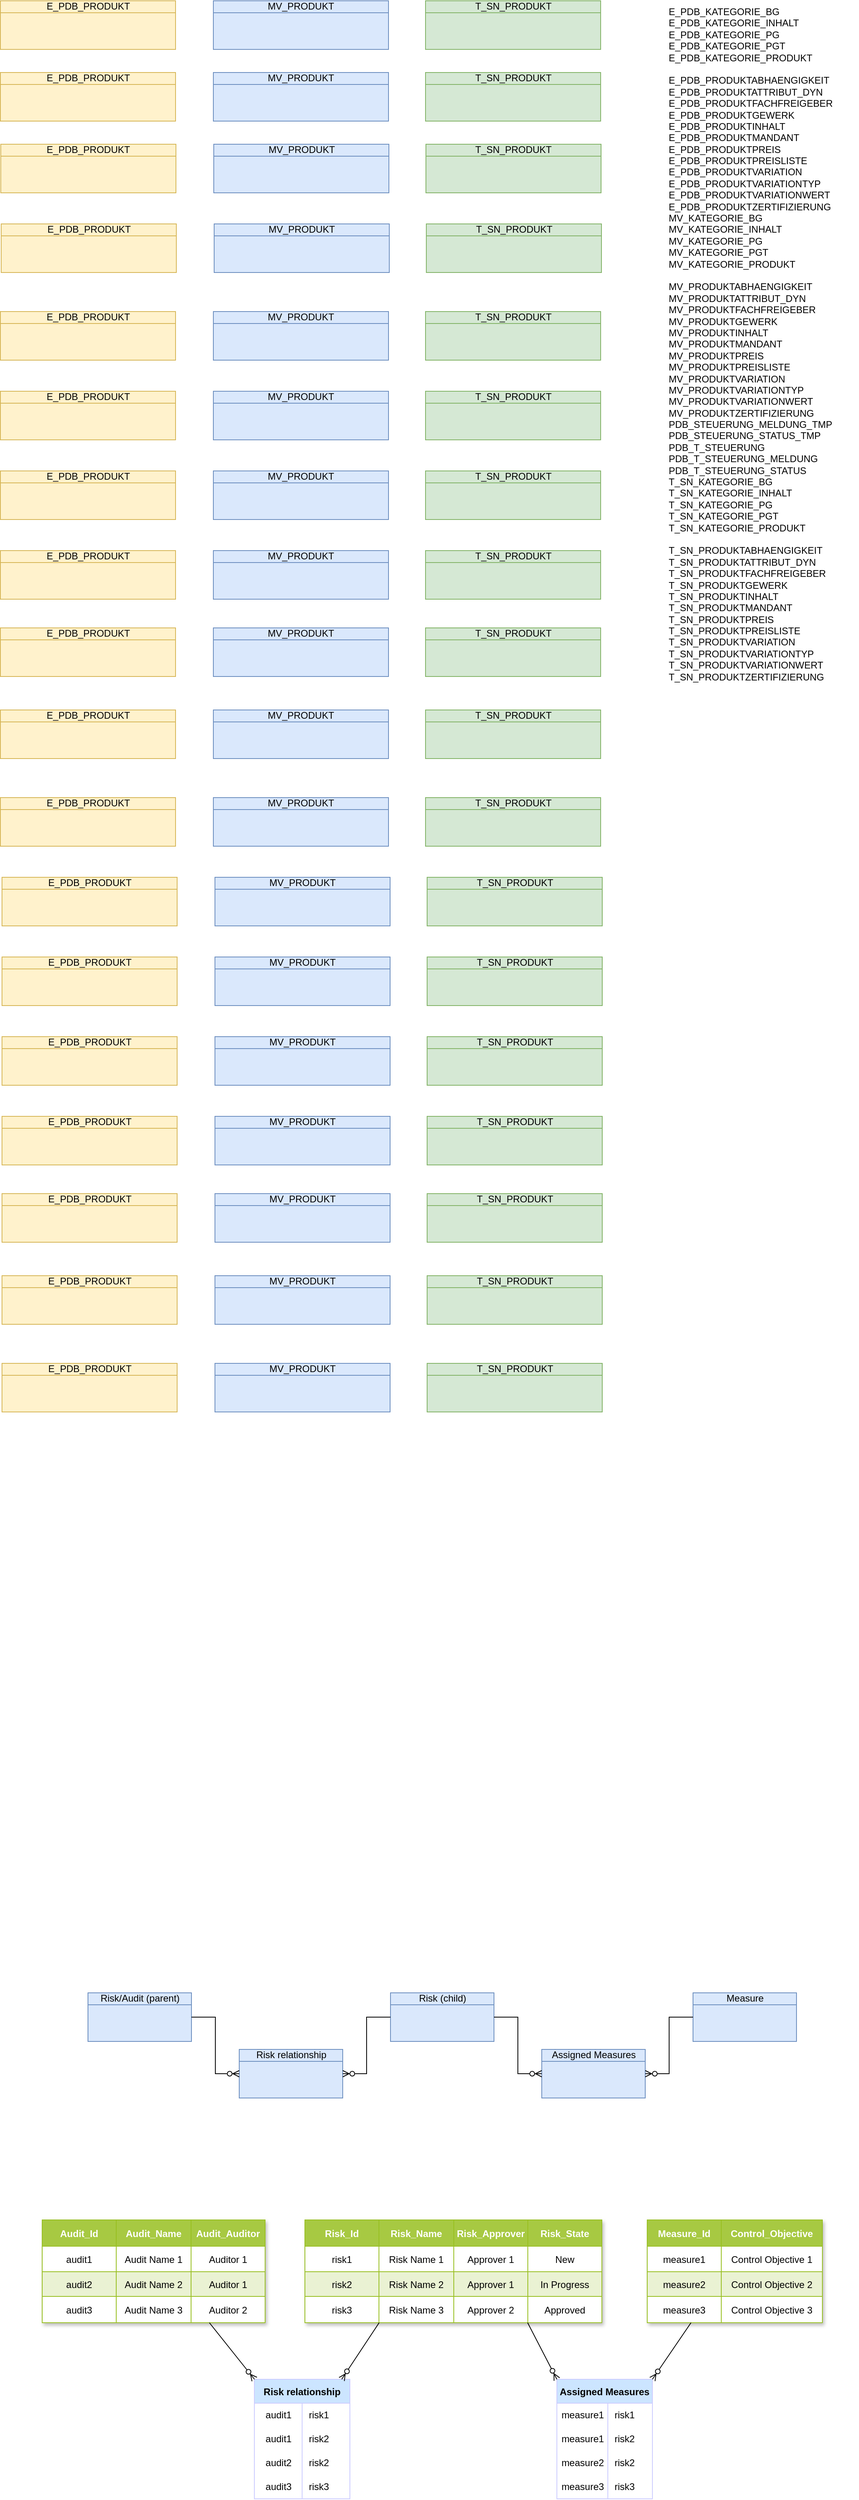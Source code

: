 <mxfile version="21.6.9" type="github" pages="4">
  <diagram name="Page-1" id="5DsjO6dGdmBg-zCnN2zg">
    <mxGraphModel dx="1565" dy="1205" grid="1" gridSize="10" guides="1" tooltips="1" connect="1" arrows="1" fold="1" page="1" pageScale="1" pageWidth="1169" pageHeight="827" math="0" shadow="0">
      <root>
        <mxCell id="0" />
        <mxCell id="1" parent="0" />
        <mxCell id="-nVeMeJMqjG_7Oe7t523-1" value="E_PDB_KATEGORIE_BG&#xa;E_PDB_KATEGORIE_INHALT&#xa;E_PDB_KATEGORIE_PG&#xa;E_PDB_KATEGORIE_PGT&#xa;E_PDB_KATEGORIE_PRODUKT&#xa;&#xa;E_PDB_PRODUKTABHAENGIGKEIT&#xa;E_PDB_PRODUKTATTRIBUT_DYN&#xa;E_PDB_PRODUKTFACHFREIGEBER&#xa;E_PDB_PRODUKTGEWERK&#xa;E_PDB_PRODUKTINHALT&#xa;E_PDB_PRODUKTMANDANT&#xa;E_PDB_PRODUKTPREIS&#xa;E_PDB_PRODUKTPREISLISTE&#xa;E_PDB_PRODUKTVARIATION&#xa;E_PDB_PRODUKTVARIATIONTYP&#xa;E_PDB_PRODUKTVARIATIONWERT&#xa;E_PDB_PRODUKTZERTIFIZIERUNG&#xa;MV_KATEGORIE_BG&#xa;MV_KATEGORIE_INHALT&#xa;MV_KATEGORIE_PG&#xa;MV_KATEGORIE_PGT&#xa;MV_KATEGORIE_PRODUKT&#xa;&#xa;MV_PRODUKTABHAENGIGKEIT&#xa;MV_PRODUKTATTRIBUT_DYN&#xa;MV_PRODUKTFACHFREIGEBER&#xa;MV_PRODUKTGEWERK&#xa;MV_PRODUKTINHALT&#xa;MV_PRODUKTMANDANT&#xa;MV_PRODUKTPREIS&#xa;MV_PRODUKTPREISLISTE&#xa;MV_PRODUKTVARIATION&#xa;MV_PRODUKTVARIATIONTYP&#xa;MV_PRODUKTVARIATIONWERT&#xa;MV_PRODUKTZERTIFIZIERUNG&#xa;PDB_STEUERUNG_MELDUNG_TMP&#xa;PDB_STEUERUNG_STATUS_TMP&#xa;PDB_T_STEUERUNG&#xa;PDB_T_STEUERUNG_MELDUNG&#xa;PDB_T_STEUERUNG_STATUS&#xa;T_SN_KATEGORIE_BG&#xa;T_SN_KATEGORIE_INHALT&#xa;T_SN_KATEGORIE_PG&#xa;T_SN_KATEGORIE_PGT&#xa;T_SN_KATEGORIE_PRODUKT&#xa;&#xa;T_SN_PRODUKTABHAENGIGKEIT&#xa;T_SN_PRODUKTATTRIBUT_DYN&#xa;T_SN_PRODUKTFACHFREIGEBER&#xa;T_SN_PRODUKTGEWERK&#xa;T_SN_PRODUKTINHALT&#xa;T_SN_PRODUKTMANDANT&#xa;T_SN_PRODUKTPREIS&#xa;T_SN_PRODUKTPREISLISTE&#xa;T_SN_PRODUKTVARIATION&#xa;T_SN_PRODUKTVARIATIONTYP&#xa;T_SN_PRODUKTVARIATIONWERT&#xa;T_SN_PRODUKTZERTIFIZIERUNG" style="text;whiteSpace=wrap;" parent="1" vertex="1">
          <mxGeometry x="880" y="40" width="240" height="870" as="geometry" />
        </mxCell>
        <mxCell id="-nVeMeJMqjG_7Oe7t523-2" value="Risk (child)" style="html=1;outlineConnect=0;whiteSpace=wrap;fillColor=#dae8fc;shape=mxgraph.archimate3.businessObject;overflow=fill;strokeColor=#6c8ebf;" parent="1" vertex="1">
          <mxGeometry x="532.5" y="2540" width="130" height="61" as="geometry" />
        </mxCell>
        <mxCell id="-nVeMeJMqjG_7Oe7t523-3" value="Risk/Audit (parent)" style="html=1;outlineConnect=0;whiteSpace=wrap;fillColor=#dae8fc;shape=mxgraph.archimate3.businessObject;overflow=fill;strokeColor=#6c8ebf;" parent="1" vertex="1">
          <mxGeometry x="152.5" y="2540" width="130" height="61" as="geometry" />
        </mxCell>
        <mxCell id="-nVeMeJMqjG_7Oe7t523-4" value="Risk relationship" style="html=1;outlineConnect=0;whiteSpace=wrap;fillColor=#dae8fc;shape=mxgraph.archimate3.businessObject;overflow=fill;strokeColor=#6c8ebf;" parent="1" vertex="1">
          <mxGeometry x="342.5" y="2611" width="130" height="61" as="geometry" />
        </mxCell>
        <mxCell id="-nVeMeJMqjG_7Oe7t523-5" value="" style="edgeStyle=entityRelationEdgeStyle;fontSize=12;html=1;endArrow=ERzeroToMany;endFill=1;rounded=0;" parent="1" source="-nVeMeJMqjG_7Oe7t523-3" target="-nVeMeJMqjG_7Oe7t523-4" edge="1">
          <mxGeometry width="100" height="100" relative="1" as="geometry">
            <mxPoint x="362.5" y="3020" as="sourcePoint" />
            <mxPoint x="462.5" y="2920" as="targetPoint" />
          </mxGeometry>
        </mxCell>
        <mxCell id="-nVeMeJMqjG_7Oe7t523-6" value="" style="edgeStyle=entityRelationEdgeStyle;fontSize=12;html=1;endArrow=ERzeroToMany;endFill=1;rounded=0;" parent="1" source="-nVeMeJMqjG_7Oe7t523-2" target="-nVeMeJMqjG_7Oe7t523-4" edge="1">
          <mxGeometry width="100" height="100" relative="1" as="geometry">
            <mxPoint x="292.5" y="2580.5" as="sourcePoint" />
            <mxPoint x="352.5" y="2651.5" as="targetPoint" />
          </mxGeometry>
        </mxCell>
        <mxCell id="-nVeMeJMqjG_7Oe7t523-7" value="Measure" style="html=1;outlineConnect=0;whiteSpace=wrap;fillColor=#dae8fc;shape=mxgraph.archimate3.businessObject;overflow=fill;strokeColor=#6c8ebf;" parent="1" vertex="1">
          <mxGeometry x="912.5" y="2540" width="130" height="61" as="geometry" />
        </mxCell>
        <mxCell id="-nVeMeJMqjG_7Oe7t523-8" value="Assigned Measures" style="html=1;outlineConnect=0;whiteSpace=wrap;fillColor=#dae8fc;shape=mxgraph.archimate3.businessObject;overflow=fill;strokeColor=#6c8ebf;" parent="1" vertex="1">
          <mxGeometry x="722.5" y="2611" width="130" height="61" as="geometry" />
        </mxCell>
        <mxCell id="-nVeMeJMqjG_7Oe7t523-9" value="" style="edgeStyle=entityRelationEdgeStyle;fontSize=12;html=1;endArrow=ERzeroToMany;endFill=1;rounded=0;" parent="1" source="-nVeMeJMqjG_7Oe7t523-2" target="-nVeMeJMqjG_7Oe7t523-8" edge="1">
          <mxGeometry width="100" height="100" relative="1" as="geometry">
            <mxPoint x="292.5" y="2580.5" as="sourcePoint" />
            <mxPoint x="352.5" y="2651.5" as="targetPoint" />
          </mxGeometry>
        </mxCell>
        <mxCell id="-nVeMeJMqjG_7Oe7t523-10" value="" style="edgeStyle=entityRelationEdgeStyle;fontSize=12;html=1;endArrow=ERzeroToMany;endFill=1;rounded=0;" parent="1" source="-nVeMeJMqjG_7Oe7t523-7" target="-nVeMeJMqjG_7Oe7t523-8" edge="1">
          <mxGeometry width="100" height="100" relative="1" as="geometry">
            <mxPoint x="672.5" y="2580.5" as="sourcePoint" />
            <mxPoint x="687.5" y="2661.5" as="targetPoint" />
          </mxGeometry>
        </mxCell>
        <mxCell id="-nVeMeJMqjG_7Oe7t523-11" value="Assets" style="childLayout=tableLayout;recursiveResize=0;strokeColor=#98bf21;fillColor=#A7C942;shadow=1;" parent="1" vertex="1">
          <mxGeometry x="95" y="2825" width="280" height="129" as="geometry" />
        </mxCell>
        <mxCell id="-nVeMeJMqjG_7Oe7t523-12" style="shape=tableRow;horizontal=0;startSize=0;swimlaneHead=0;swimlaneBody=0;top=0;left=0;bottom=0;right=0;dropTarget=0;collapsible=0;recursiveResize=0;expand=0;fontStyle=0;strokeColor=inherit;fillColor=#ffffff;" parent="-nVeMeJMqjG_7Oe7t523-11" vertex="1">
          <mxGeometry width="280" height="33" as="geometry" />
        </mxCell>
        <mxCell id="-nVeMeJMqjG_7Oe7t523-13" value="Audit_Id" style="connectable=0;recursiveResize=0;strokeColor=inherit;fillColor=#A7C942;align=center;fontStyle=1;fontColor=#FFFFFF;" parent="-nVeMeJMqjG_7Oe7t523-12" vertex="1">
          <mxGeometry width="93" height="33" as="geometry">
            <mxRectangle width="93" height="33" as="alternateBounds" />
          </mxGeometry>
        </mxCell>
        <mxCell id="-nVeMeJMqjG_7Oe7t523-14" value="Audit_Name" style="connectable=0;recursiveResize=0;strokeColor=inherit;fillColor=#A7C942;align=center;fontStyle=1;fontColor=#FFFFFF;" parent="-nVeMeJMqjG_7Oe7t523-12" vertex="1">
          <mxGeometry x="93" width="94" height="33" as="geometry">
            <mxRectangle width="94" height="33" as="alternateBounds" />
          </mxGeometry>
        </mxCell>
        <mxCell id="-nVeMeJMqjG_7Oe7t523-15" value="Audit_Auditor" style="connectable=0;recursiveResize=0;strokeColor=inherit;fillColor=#A7C942;align=center;fontStyle=1;fontColor=#FFFFFF;" parent="-nVeMeJMqjG_7Oe7t523-12" vertex="1">
          <mxGeometry x="187" width="93" height="33" as="geometry">
            <mxRectangle width="93" height="33" as="alternateBounds" />
          </mxGeometry>
        </mxCell>
        <mxCell id="-nVeMeJMqjG_7Oe7t523-16" value="" style="shape=tableRow;horizontal=0;startSize=0;swimlaneHead=0;swimlaneBody=0;top=0;left=0;bottom=0;right=0;dropTarget=0;collapsible=0;recursiveResize=0;expand=0;fontStyle=0;strokeColor=inherit;fillColor=#ffffff;" parent="-nVeMeJMqjG_7Oe7t523-11" vertex="1">
          <mxGeometry y="33" width="280" height="32" as="geometry" />
        </mxCell>
        <mxCell id="-nVeMeJMqjG_7Oe7t523-17" value="audit1" style="connectable=0;recursiveResize=0;strokeColor=inherit;fillColor=inherit;align=center;" parent="-nVeMeJMqjG_7Oe7t523-16" vertex="1">
          <mxGeometry width="93" height="32" as="geometry">
            <mxRectangle width="93" height="32" as="alternateBounds" />
          </mxGeometry>
        </mxCell>
        <mxCell id="-nVeMeJMqjG_7Oe7t523-18" value="Audit Name 1" style="connectable=0;recursiveResize=0;strokeColor=inherit;fillColor=inherit;align=center;" parent="-nVeMeJMqjG_7Oe7t523-16" vertex="1">
          <mxGeometry x="93" width="94" height="32" as="geometry">
            <mxRectangle width="94" height="32" as="alternateBounds" />
          </mxGeometry>
        </mxCell>
        <mxCell id="-nVeMeJMqjG_7Oe7t523-19" value="Auditor 1" style="connectable=0;recursiveResize=0;strokeColor=inherit;fillColor=inherit;align=center;" parent="-nVeMeJMqjG_7Oe7t523-16" vertex="1">
          <mxGeometry x="187" width="93" height="32" as="geometry">
            <mxRectangle width="93" height="32" as="alternateBounds" />
          </mxGeometry>
        </mxCell>
        <mxCell id="-nVeMeJMqjG_7Oe7t523-20" value="" style="shape=tableRow;horizontal=0;startSize=0;swimlaneHead=0;swimlaneBody=0;top=0;left=0;bottom=0;right=0;dropTarget=0;collapsible=0;recursiveResize=0;expand=0;fontStyle=1;strokeColor=inherit;fillColor=#EAF2D3;" parent="-nVeMeJMqjG_7Oe7t523-11" vertex="1">
          <mxGeometry y="65" width="280" height="31" as="geometry" />
        </mxCell>
        <mxCell id="-nVeMeJMqjG_7Oe7t523-21" value="audit2" style="connectable=0;recursiveResize=0;strokeColor=inherit;fillColor=inherit;" parent="-nVeMeJMqjG_7Oe7t523-20" vertex="1">
          <mxGeometry width="93" height="31" as="geometry">
            <mxRectangle width="93" height="31" as="alternateBounds" />
          </mxGeometry>
        </mxCell>
        <mxCell id="-nVeMeJMqjG_7Oe7t523-22" value="Audit Name 2" style="connectable=0;recursiveResize=0;strokeColor=inherit;fillColor=inherit;" parent="-nVeMeJMqjG_7Oe7t523-20" vertex="1">
          <mxGeometry x="93" width="94" height="31" as="geometry">
            <mxRectangle width="94" height="31" as="alternateBounds" />
          </mxGeometry>
        </mxCell>
        <mxCell id="-nVeMeJMqjG_7Oe7t523-23" value="Auditor 1" style="connectable=0;recursiveResize=0;strokeColor=inherit;fillColor=inherit;" parent="-nVeMeJMqjG_7Oe7t523-20" vertex="1">
          <mxGeometry x="187" width="93" height="31" as="geometry">
            <mxRectangle width="93" height="31" as="alternateBounds" />
          </mxGeometry>
        </mxCell>
        <mxCell id="-nVeMeJMqjG_7Oe7t523-24" value="" style="shape=tableRow;horizontal=0;startSize=0;swimlaneHead=0;swimlaneBody=0;top=0;left=0;bottom=0;right=0;dropTarget=0;collapsible=0;recursiveResize=0;expand=0;fontStyle=0;strokeColor=inherit;fillColor=#ffffff;" parent="-nVeMeJMqjG_7Oe7t523-11" vertex="1">
          <mxGeometry y="96" width="280" height="33" as="geometry" />
        </mxCell>
        <mxCell id="-nVeMeJMqjG_7Oe7t523-25" value="audit3" style="connectable=0;recursiveResize=0;strokeColor=inherit;fillColor=inherit;fontStyle=0;align=center;" parent="-nVeMeJMqjG_7Oe7t523-24" vertex="1">
          <mxGeometry width="93" height="33" as="geometry">
            <mxRectangle width="93" height="33" as="alternateBounds" />
          </mxGeometry>
        </mxCell>
        <mxCell id="-nVeMeJMqjG_7Oe7t523-26" value="Audit Name 3" style="connectable=0;recursiveResize=0;strokeColor=inherit;fillColor=inherit;fontStyle=0;align=center;" parent="-nVeMeJMqjG_7Oe7t523-24" vertex="1">
          <mxGeometry x="93" width="94" height="33" as="geometry">
            <mxRectangle width="94" height="33" as="alternateBounds" />
          </mxGeometry>
        </mxCell>
        <mxCell id="-nVeMeJMqjG_7Oe7t523-27" value="Auditor 2" style="connectable=0;recursiveResize=0;strokeColor=inherit;fillColor=inherit;fontStyle=0;align=center;" parent="-nVeMeJMqjG_7Oe7t523-24" vertex="1">
          <mxGeometry x="187" width="93" height="33" as="geometry">
            <mxRectangle width="93" height="33" as="alternateBounds" />
          </mxGeometry>
        </mxCell>
        <mxCell id="-nVeMeJMqjG_7Oe7t523-28" value="Assets" style="childLayout=tableLayout;recursiveResize=0;strokeColor=#98bf21;fillColor=#A7C942;shadow=1;" parent="1" vertex="1">
          <mxGeometry x="425" y="2825" width="373" height="129" as="geometry" />
        </mxCell>
        <mxCell id="-nVeMeJMqjG_7Oe7t523-29" style="shape=tableRow;horizontal=0;startSize=0;swimlaneHead=0;swimlaneBody=0;top=0;left=0;bottom=0;right=0;dropTarget=0;collapsible=0;recursiveResize=0;expand=0;fontStyle=0;strokeColor=inherit;fillColor=#ffffff;" parent="-nVeMeJMqjG_7Oe7t523-28" vertex="1">
          <mxGeometry width="373" height="33" as="geometry" />
        </mxCell>
        <mxCell id="-nVeMeJMqjG_7Oe7t523-30" value="Risk_Id" style="connectable=0;recursiveResize=0;strokeColor=inherit;fillColor=#A7C942;align=center;fontStyle=1;fontColor=#FFFFFF;" parent="-nVeMeJMqjG_7Oe7t523-29" vertex="1">
          <mxGeometry width="93" height="33" as="geometry">
            <mxRectangle width="93" height="33" as="alternateBounds" />
          </mxGeometry>
        </mxCell>
        <mxCell id="-nVeMeJMqjG_7Oe7t523-31" value="Risk_Name" style="connectable=0;recursiveResize=0;strokeColor=inherit;fillColor=#A7C942;align=center;fontStyle=1;fontColor=#FFFFFF;" parent="-nVeMeJMqjG_7Oe7t523-29" vertex="1">
          <mxGeometry x="93" width="94" height="33" as="geometry">
            <mxRectangle width="94" height="33" as="alternateBounds" />
          </mxGeometry>
        </mxCell>
        <mxCell id="-nVeMeJMqjG_7Oe7t523-32" value="Risk_Approver" style="connectable=0;recursiveResize=0;strokeColor=inherit;fillColor=#A7C942;align=center;fontStyle=1;fontColor=#FFFFFF;" parent="-nVeMeJMqjG_7Oe7t523-29" vertex="1">
          <mxGeometry x="187" width="93" height="33" as="geometry">
            <mxRectangle width="93" height="33" as="alternateBounds" />
          </mxGeometry>
        </mxCell>
        <mxCell id="-nVeMeJMqjG_7Oe7t523-33" value="Risk_State" style="connectable=0;recursiveResize=0;strokeColor=inherit;fillColor=#A7C942;align=center;fontStyle=1;fontColor=#FFFFFF;" parent="-nVeMeJMqjG_7Oe7t523-29" vertex="1">
          <mxGeometry x="280" width="93" height="33" as="geometry">
            <mxRectangle width="93" height="33" as="alternateBounds" />
          </mxGeometry>
        </mxCell>
        <mxCell id="-nVeMeJMqjG_7Oe7t523-34" value="" style="shape=tableRow;horizontal=0;startSize=0;swimlaneHead=0;swimlaneBody=0;top=0;left=0;bottom=0;right=0;dropTarget=0;collapsible=0;recursiveResize=0;expand=0;fontStyle=0;strokeColor=inherit;fillColor=#ffffff;" parent="-nVeMeJMqjG_7Oe7t523-28" vertex="1">
          <mxGeometry y="33" width="373" height="32" as="geometry" />
        </mxCell>
        <mxCell id="-nVeMeJMqjG_7Oe7t523-35" value="risk1" style="connectable=0;recursiveResize=0;strokeColor=inherit;fillColor=inherit;align=center;" parent="-nVeMeJMqjG_7Oe7t523-34" vertex="1">
          <mxGeometry width="93" height="32" as="geometry">
            <mxRectangle width="93" height="32" as="alternateBounds" />
          </mxGeometry>
        </mxCell>
        <mxCell id="-nVeMeJMqjG_7Oe7t523-36" value="Risk Name 1" style="connectable=0;recursiveResize=0;strokeColor=inherit;fillColor=inherit;align=center;" parent="-nVeMeJMqjG_7Oe7t523-34" vertex="1">
          <mxGeometry x="93" width="94" height="32" as="geometry">
            <mxRectangle width="94" height="32" as="alternateBounds" />
          </mxGeometry>
        </mxCell>
        <mxCell id="-nVeMeJMqjG_7Oe7t523-37" value="Approver 1" style="connectable=0;recursiveResize=0;strokeColor=inherit;fillColor=inherit;align=center;" parent="-nVeMeJMqjG_7Oe7t523-34" vertex="1">
          <mxGeometry x="187" width="93" height="32" as="geometry">
            <mxRectangle width="93" height="32" as="alternateBounds" />
          </mxGeometry>
        </mxCell>
        <mxCell id="-nVeMeJMqjG_7Oe7t523-38" value="New" style="connectable=0;recursiveResize=0;strokeColor=inherit;fillColor=inherit;align=center;" parent="-nVeMeJMqjG_7Oe7t523-34" vertex="1">
          <mxGeometry x="280" width="93" height="32" as="geometry">
            <mxRectangle width="93" height="32" as="alternateBounds" />
          </mxGeometry>
        </mxCell>
        <mxCell id="-nVeMeJMqjG_7Oe7t523-39" value="" style="shape=tableRow;horizontal=0;startSize=0;swimlaneHead=0;swimlaneBody=0;top=0;left=0;bottom=0;right=0;dropTarget=0;collapsible=0;recursiveResize=0;expand=0;fontStyle=1;strokeColor=inherit;fillColor=#EAF2D3;" parent="-nVeMeJMqjG_7Oe7t523-28" vertex="1">
          <mxGeometry y="65" width="373" height="31" as="geometry" />
        </mxCell>
        <mxCell id="-nVeMeJMqjG_7Oe7t523-40" value="risk2" style="connectable=0;recursiveResize=0;strokeColor=inherit;fillColor=inherit;" parent="-nVeMeJMqjG_7Oe7t523-39" vertex="1">
          <mxGeometry width="93" height="31" as="geometry">
            <mxRectangle width="93" height="31" as="alternateBounds" />
          </mxGeometry>
        </mxCell>
        <mxCell id="-nVeMeJMqjG_7Oe7t523-41" value="Risk Name 2" style="connectable=0;recursiveResize=0;strokeColor=inherit;fillColor=inherit;" parent="-nVeMeJMqjG_7Oe7t523-39" vertex="1">
          <mxGeometry x="93" width="94" height="31" as="geometry">
            <mxRectangle width="94" height="31" as="alternateBounds" />
          </mxGeometry>
        </mxCell>
        <mxCell id="-nVeMeJMqjG_7Oe7t523-42" value="Approver 1" style="connectable=0;recursiveResize=0;strokeColor=inherit;fillColor=inherit;" parent="-nVeMeJMqjG_7Oe7t523-39" vertex="1">
          <mxGeometry x="187" width="93" height="31" as="geometry">
            <mxRectangle width="93" height="31" as="alternateBounds" />
          </mxGeometry>
        </mxCell>
        <mxCell id="-nVeMeJMqjG_7Oe7t523-43" value="In Progress" style="connectable=0;recursiveResize=0;strokeColor=inherit;fillColor=inherit;" parent="-nVeMeJMqjG_7Oe7t523-39" vertex="1">
          <mxGeometry x="280" width="93" height="31" as="geometry">
            <mxRectangle width="93" height="31" as="alternateBounds" />
          </mxGeometry>
        </mxCell>
        <mxCell id="-nVeMeJMqjG_7Oe7t523-44" value="" style="shape=tableRow;horizontal=0;startSize=0;swimlaneHead=0;swimlaneBody=0;top=0;left=0;bottom=0;right=0;dropTarget=0;collapsible=0;recursiveResize=0;expand=0;fontStyle=0;strokeColor=inherit;fillColor=#ffffff;" parent="-nVeMeJMqjG_7Oe7t523-28" vertex="1">
          <mxGeometry y="96" width="373" height="33" as="geometry" />
        </mxCell>
        <mxCell id="-nVeMeJMqjG_7Oe7t523-45" value="risk3" style="connectable=0;recursiveResize=0;strokeColor=inherit;fillColor=inherit;fontStyle=0;align=center;" parent="-nVeMeJMqjG_7Oe7t523-44" vertex="1">
          <mxGeometry width="93" height="33" as="geometry">
            <mxRectangle width="93" height="33" as="alternateBounds" />
          </mxGeometry>
        </mxCell>
        <mxCell id="-nVeMeJMqjG_7Oe7t523-46" value="Risk Name 3" style="connectable=0;recursiveResize=0;strokeColor=inherit;fillColor=inherit;fontStyle=0;align=center;" parent="-nVeMeJMqjG_7Oe7t523-44" vertex="1">
          <mxGeometry x="93" width="94" height="33" as="geometry">
            <mxRectangle width="94" height="33" as="alternateBounds" />
          </mxGeometry>
        </mxCell>
        <mxCell id="-nVeMeJMqjG_7Oe7t523-47" value="Approver 2" style="connectable=0;recursiveResize=0;strokeColor=inherit;fillColor=inherit;fontStyle=0;align=center;" parent="-nVeMeJMqjG_7Oe7t523-44" vertex="1">
          <mxGeometry x="187" width="93" height="33" as="geometry">
            <mxRectangle width="93" height="33" as="alternateBounds" />
          </mxGeometry>
        </mxCell>
        <mxCell id="-nVeMeJMqjG_7Oe7t523-48" value="Approved" style="connectable=0;recursiveResize=0;strokeColor=inherit;fillColor=inherit;fontStyle=0;align=center;" parent="-nVeMeJMqjG_7Oe7t523-44" vertex="1">
          <mxGeometry x="280" width="93" height="33" as="geometry">
            <mxRectangle width="93" height="33" as="alternateBounds" />
          </mxGeometry>
        </mxCell>
        <mxCell id="-nVeMeJMqjG_7Oe7t523-49" value="Assets" style="childLayout=tableLayout;recursiveResize=0;strokeColor=#98bf21;fillColor=#A7C942;shadow=1;" parent="1" vertex="1">
          <mxGeometry x="855" y="2825" width="220" height="129" as="geometry" />
        </mxCell>
        <mxCell id="-nVeMeJMqjG_7Oe7t523-50" style="shape=tableRow;horizontal=0;startSize=0;swimlaneHead=0;swimlaneBody=0;top=0;left=0;bottom=0;right=0;dropTarget=0;collapsible=0;recursiveResize=0;expand=0;fontStyle=0;strokeColor=inherit;fillColor=#ffffff;" parent="-nVeMeJMqjG_7Oe7t523-49" vertex="1">
          <mxGeometry width="220" height="33" as="geometry" />
        </mxCell>
        <mxCell id="-nVeMeJMqjG_7Oe7t523-51" value="Measure_Id" style="connectable=0;recursiveResize=0;strokeColor=inherit;fillColor=#A7C942;align=center;fontStyle=1;fontColor=#FFFFFF;" parent="-nVeMeJMqjG_7Oe7t523-50" vertex="1">
          <mxGeometry width="93" height="33" as="geometry">
            <mxRectangle width="93" height="33" as="alternateBounds" />
          </mxGeometry>
        </mxCell>
        <mxCell id="-nVeMeJMqjG_7Oe7t523-52" value="Control_Objective" style="connectable=0;recursiveResize=0;strokeColor=inherit;fillColor=#A7C942;align=center;fontStyle=1;fontColor=#FFFFFF;" parent="-nVeMeJMqjG_7Oe7t523-50" vertex="1">
          <mxGeometry x="93" width="127" height="33" as="geometry">
            <mxRectangle width="127" height="33" as="alternateBounds" />
          </mxGeometry>
        </mxCell>
        <mxCell id="-nVeMeJMqjG_7Oe7t523-53" value="" style="shape=tableRow;horizontal=0;startSize=0;swimlaneHead=0;swimlaneBody=0;top=0;left=0;bottom=0;right=0;dropTarget=0;collapsible=0;recursiveResize=0;expand=0;fontStyle=0;strokeColor=inherit;fillColor=#ffffff;" parent="-nVeMeJMqjG_7Oe7t523-49" vertex="1">
          <mxGeometry y="33" width="220" height="32" as="geometry" />
        </mxCell>
        <mxCell id="-nVeMeJMqjG_7Oe7t523-54" value="measure1" style="connectable=0;recursiveResize=0;strokeColor=inherit;fillColor=inherit;align=center;" parent="-nVeMeJMqjG_7Oe7t523-53" vertex="1">
          <mxGeometry width="93" height="32" as="geometry">
            <mxRectangle width="93" height="32" as="alternateBounds" />
          </mxGeometry>
        </mxCell>
        <mxCell id="-nVeMeJMqjG_7Oe7t523-55" value="Control Objective 1" style="connectable=0;recursiveResize=0;strokeColor=inherit;fillColor=inherit;align=center;" parent="-nVeMeJMqjG_7Oe7t523-53" vertex="1">
          <mxGeometry x="93" width="127" height="32" as="geometry">
            <mxRectangle width="127" height="32" as="alternateBounds" />
          </mxGeometry>
        </mxCell>
        <mxCell id="-nVeMeJMqjG_7Oe7t523-56" value="" style="shape=tableRow;horizontal=0;startSize=0;swimlaneHead=0;swimlaneBody=0;top=0;left=0;bottom=0;right=0;dropTarget=0;collapsible=0;recursiveResize=0;expand=0;fontStyle=1;strokeColor=inherit;fillColor=#EAF2D3;" parent="-nVeMeJMqjG_7Oe7t523-49" vertex="1">
          <mxGeometry y="65" width="220" height="31" as="geometry" />
        </mxCell>
        <mxCell id="-nVeMeJMqjG_7Oe7t523-57" value="measure2" style="connectable=0;recursiveResize=0;strokeColor=inherit;fillColor=inherit;" parent="-nVeMeJMqjG_7Oe7t523-56" vertex="1">
          <mxGeometry width="93" height="31" as="geometry">
            <mxRectangle width="93" height="31" as="alternateBounds" />
          </mxGeometry>
        </mxCell>
        <mxCell id="-nVeMeJMqjG_7Oe7t523-58" value="Control Objective 2" style="connectable=0;recursiveResize=0;strokeColor=inherit;fillColor=inherit;" parent="-nVeMeJMqjG_7Oe7t523-56" vertex="1">
          <mxGeometry x="93" width="127" height="31" as="geometry">
            <mxRectangle width="127" height="31" as="alternateBounds" />
          </mxGeometry>
        </mxCell>
        <mxCell id="-nVeMeJMqjG_7Oe7t523-59" value="" style="shape=tableRow;horizontal=0;startSize=0;swimlaneHead=0;swimlaneBody=0;top=0;left=0;bottom=0;right=0;dropTarget=0;collapsible=0;recursiveResize=0;expand=0;fontStyle=0;strokeColor=inherit;fillColor=#ffffff;" parent="-nVeMeJMqjG_7Oe7t523-49" vertex="1">
          <mxGeometry y="96" width="220" height="33" as="geometry" />
        </mxCell>
        <mxCell id="-nVeMeJMqjG_7Oe7t523-60" value="measure3" style="connectable=0;recursiveResize=0;strokeColor=inherit;fillColor=inherit;fontStyle=0;align=center;" parent="-nVeMeJMqjG_7Oe7t523-59" vertex="1">
          <mxGeometry width="93" height="33" as="geometry">
            <mxRectangle width="93" height="33" as="alternateBounds" />
          </mxGeometry>
        </mxCell>
        <mxCell id="-nVeMeJMqjG_7Oe7t523-61" value="Control Objective 3" style="connectable=0;recursiveResize=0;strokeColor=inherit;fillColor=inherit;fontStyle=0;align=center;" parent="-nVeMeJMqjG_7Oe7t523-59" vertex="1">
          <mxGeometry x="93" width="127" height="33" as="geometry">
            <mxRectangle width="127" height="33" as="alternateBounds" />
          </mxGeometry>
        </mxCell>
        <mxCell id="-nVeMeJMqjG_7Oe7t523-62" value="Risk relationship" style="shape=table;startSize=30;container=1;collapsible=0;childLayout=tableLayout;fixedRows=1;rowLines=0;fontStyle=1;strokeColor=#CCCCFF;fillColor=#CCE5FF;" parent="1" vertex="1">
          <mxGeometry x="361.5" y="3025" width="120" height="150" as="geometry" />
        </mxCell>
        <mxCell id="-nVeMeJMqjG_7Oe7t523-63" value="" style="shape=tableRow;horizontal=0;startSize=0;swimlaneHead=0;swimlaneBody=0;top=0;left=0;bottom=0;right=0;collapsible=0;dropTarget=0;fillColor=none;points=[[0,0.5],[1,0.5]];portConstraint=eastwest;strokeColor=#CCCCFF;" parent="-nVeMeJMqjG_7Oe7t523-62" vertex="1">
          <mxGeometry y="30" width="120" height="30" as="geometry" />
        </mxCell>
        <mxCell id="-nVeMeJMqjG_7Oe7t523-64" value="audit1" style="shape=partialRectangle;html=1;whiteSpace=wrap;connectable=0;fillColor=none;top=0;left=0;bottom=0;right=0;overflow=hidden;pointerEvents=1;strokeColor=#CCCCFF;" parent="-nVeMeJMqjG_7Oe7t523-63" vertex="1">
          <mxGeometry width="60" height="30" as="geometry">
            <mxRectangle width="60" height="30" as="alternateBounds" />
          </mxGeometry>
        </mxCell>
        <mxCell id="-nVeMeJMqjG_7Oe7t523-65" value="risk1" style="shape=partialRectangle;html=1;whiteSpace=wrap;connectable=0;fillColor=none;top=0;left=0;bottom=0;right=0;align=left;spacingLeft=6;overflow=hidden;strokeColor=#CCCCFF;" parent="-nVeMeJMqjG_7Oe7t523-63" vertex="1">
          <mxGeometry x="60" width="60" height="30" as="geometry">
            <mxRectangle width="60" height="30" as="alternateBounds" />
          </mxGeometry>
        </mxCell>
        <mxCell id="-nVeMeJMqjG_7Oe7t523-66" value="" style="shape=tableRow;horizontal=0;startSize=0;swimlaneHead=0;swimlaneBody=0;top=0;left=0;bottom=0;right=0;collapsible=0;dropTarget=0;fillColor=none;points=[[0,0.5],[1,0.5]];portConstraint=eastwest;strokeColor=#CCCCFF;" parent="-nVeMeJMqjG_7Oe7t523-62" vertex="1">
          <mxGeometry y="60" width="120" height="30" as="geometry" />
        </mxCell>
        <mxCell id="-nVeMeJMqjG_7Oe7t523-67" value="audit1" style="shape=partialRectangle;html=1;whiteSpace=wrap;connectable=0;fillColor=none;top=0;left=0;bottom=0;right=0;overflow=hidden;strokeColor=#CCCCFF;" parent="-nVeMeJMqjG_7Oe7t523-66" vertex="1">
          <mxGeometry width="60" height="30" as="geometry">
            <mxRectangle width="60" height="30" as="alternateBounds" />
          </mxGeometry>
        </mxCell>
        <mxCell id="-nVeMeJMqjG_7Oe7t523-68" value="risk2" style="shape=partialRectangle;html=1;whiteSpace=wrap;connectable=0;fillColor=none;top=0;left=0;bottom=0;right=0;align=left;spacingLeft=6;overflow=hidden;strokeColor=#CCCCFF;" parent="-nVeMeJMqjG_7Oe7t523-66" vertex="1">
          <mxGeometry x="60" width="60" height="30" as="geometry">
            <mxRectangle width="60" height="30" as="alternateBounds" />
          </mxGeometry>
        </mxCell>
        <mxCell id="-nVeMeJMqjG_7Oe7t523-69" value="" style="shape=tableRow;horizontal=0;startSize=0;swimlaneHead=0;swimlaneBody=0;top=0;left=0;bottom=0;right=0;collapsible=0;dropTarget=0;fillColor=none;points=[[0,0.5],[1,0.5]];portConstraint=eastwest;strokeColor=#CCCCFF;" parent="-nVeMeJMqjG_7Oe7t523-62" vertex="1">
          <mxGeometry y="90" width="120" height="30" as="geometry" />
        </mxCell>
        <mxCell id="-nVeMeJMqjG_7Oe7t523-70" value="audit2" style="shape=partialRectangle;html=1;whiteSpace=wrap;connectable=0;fillColor=none;top=0;left=0;bottom=0;right=0;overflow=hidden;strokeColor=#CCCCFF;" parent="-nVeMeJMqjG_7Oe7t523-69" vertex="1">
          <mxGeometry width="60" height="30" as="geometry">
            <mxRectangle width="60" height="30" as="alternateBounds" />
          </mxGeometry>
        </mxCell>
        <mxCell id="-nVeMeJMqjG_7Oe7t523-71" value="risk2" style="shape=partialRectangle;html=1;whiteSpace=wrap;connectable=0;fillColor=none;top=0;left=0;bottom=0;right=0;align=left;spacingLeft=6;overflow=hidden;strokeColor=#CCCCFF;" parent="-nVeMeJMqjG_7Oe7t523-69" vertex="1">
          <mxGeometry x="60" width="60" height="30" as="geometry">
            <mxRectangle width="60" height="30" as="alternateBounds" />
          </mxGeometry>
        </mxCell>
        <mxCell id="-nVeMeJMqjG_7Oe7t523-72" style="shape=tableRow;horizontal=0;startSize=0;swimlaneHead=0;swimlaneBody=0;top=0;left=0;bottom=0;right=0;collapsible=0;dropTarget=0;fillColor=none;points=[[0,0.5],[1,0.5]];portConstraint=eastwest;strokeColor=#CCCCFF;" parent="-nVeMeJMqjG_7Oe7t523-62" vertex="1">
          <mxGeometry y="120" width="120" height="30" as="geometry" />
        </mxCell>
        <mxCell id="-nVeMeJMqjG_7Oe7t523-73" value="audit3" style="shape=partialRectangle;html=1;whiteSpace=wrap;connectable=0;fillColor=none;top=0;left=0;bottom=0;right=0;overflow=hidden;strokeColor=#CCCCFF;" parent="-nVeMeJMqjG_7Oe7t523-72" vertex="1">
          <mxGeometry width="60" height="30" as="geometry">
            <mxRectangle width="60" height="30" as="alternateBounds" />
          </mxGeometry>
        </mxCell>
        <mxCell id="-nVeMeJMqjG_7Oe7t523-74" value="risk3" style="shape=partialRectangle;html=1;whiteSpace=wrap;connectable=0;fillColor=none;top=0;left=0;bottom=0;right=0;align=left;spacingLeft=6;overflow=hidden;strokeColor=#CCCCFF;" parent="-nVeMeJMqjG_7Oe7t523-72" vertex="1">
          <mxGeometry x="60" width="60" height="30" as="geometry">
            <mxRectangle width="60" height="30" as="alternateBounds" />
          </mxGeometry>
        </mxCell>
        <mxCell id="-nVeMeJMqjG_7Oe7t523-75" value="" style="fontSize=12;html=1;endArrow=ERzeroToMany;endFill=1;rounded=0;exitX=0.75;exitY=1;exitDx=0;exitDy=0;" parent="1" source="-nVeMeJMqjG_7Oe7t523-24" target="-nVeMeJMqjG_7Oe7t523-62" edge="1">
          <mxGeometry width="100" height="100" relative="1" as="geometry">
            <mxPoint x="306.5" y="2625.5" as="sourcePoint" />
            <mxPoint x="366.5" y="2696.5" as="targetPoint" />
          </mxGeometry>
        </mxCell>
        <mxCell id="-nVeMeJMqjG_7Oe7t523-76" value="" style="fontSize=12;html=1;endArrow=ERzeroToMany;endFill=1;rounded=0;exitX=0.25;exitY=1;exitDx=0;exitDy=0;" parent="1" source="-nVeMeJMqjG_7Oe7t523-44" target="-nVeMeJMqjG_7Oe7t523-62" edge="1">
          <mxGeometry width="100" height="100" relative="1" as="geometry">
            <mxPoint x="315" y="2964" as="sourcePoint" />
            <mxPoint x="371.654" y="3035" as="targetPoint" />
          </mxGeometry>
        </mxCell>
        <mxCell id="-nVeMeJMqjG_7Oe7t523-77" value="Assigned Measures" style="shape=table;startSize=30;container=1;collapsible=0;childLayout=tableLayout;fixedRows=1;rowLines=0;fontStyle=1;strokeColor=#CCCCFF;fillColor=#CCE5FF;" parent="1" vertex="1">
          <mxGeometry x="741.5" y="3025" width="120" height="150" as="geometry" />
        </mxCell>
        <mxCell id="-nVeMeJMqjG_7Oe7t523-78" value="" style="shape=tableRow;horizontal=0;startSize=0;swimlaneHead=0;swimlaneBody=0;top=0;left=0;bottom=0;right=0;collapsible=0;dropTarget=0;fillColor=none;points=[[0,0.5],[1,0.5]];portConstraint=eastwest;strokeColor=#CCCCFF;" parent="-nVeMeJMqjG_7Oe7t523-77" vertex="1">
          <mxGeometry y="30" width="120" height="30" as="geometry" />
        </mxCell>
        <mxCell id="-nVeMeJMqjG_7Oe7t523-79" value="&lt;span style=&quot;&quot;&gt;measure1&lt;/span&gt;" style="shape=partialRectangle;html=1;whiteSpace=wrap;connectable=0;fillColor=none;top=0;left=0;bottom=0;right=0;overflow=hidden;pointerEvents=1;strokeColor=#CCCCFF;" parent="-nVeMeJMqjG_7Oe7t523-78" vertex="1">
          <mxGeometry width="64" height="30" as="geometry">
            <mxRectangle width="64" height="30" as="alternateBounds" />
          </mxGeometry>
        </mxCell>
        <mxCell id="-nVeMeJMqjG_7Oe7t523-80" value="risk1" style="shape=partialRectangle;html=1;whiteSpace=wrap;connectable=0;fillColor=none;top=0;left=0;bottom=0;right=0;align=left;spacingLeft=6;overflow=hidden;strokeColor=#CCCCFF;" parent="-nVeMeJMqjG_7Oe7t523-78" vertex="1">
          <mxGeometry x="64" width="56" height="30" as="geometry">
            <mxRectangle width="56" height="30" as="alternateBounds" />
          </mxGeometry>
        </mxCell>
        <mxCell id="-nVeMeJMqjG_7Oe7t523-81" value="" style="shape=tableRow;horizontal=0;startSize=0;swimlaneHead=0;swimlaneBody=0;top=0;left=0;bottom=0;right=0;collapsible=0;dropTarget=0;fillColor=none;points=[[0,0.5],[1,0.5]];portConstraint=eastwest;strokeColor=#CCCCFF;" parent="-nVeMeJMqjG_7Oe7t523-77" vertex="1">
          <mxGeometry y="60" width="120" height="30" as="geometry" />
        </mxCell>
        <mxCell id="-nVeMeJMqjG_7Oe7t523-82" value="&lt;span style=&quot;&quot;&gt;measure1&lt;/span&gt;" style="shape=partialRectangle;html=1;whiteSpace=wrap;connectable=0;fillColor=none;top=0;left=0;bottom=0;right=0;overflow=hidden;strokeColor=#CCCCFF;" parent="-nVeMeJMqjG_7Oe7t523-81" vertex="1">
          <mxGeometry width="64" height="30" as="geometry">
            <mxRectangle width="64" height="30" as="alternateBounds" />
          </mxGeometry>
        </mxCell>
        <mxCell id="-nVeMeJMqjG_7Oe7t523-83" value="risk2" style="shape=partialRectangle;html=1;whiteSpace=wrap;connectable=0;fillColor=none;top=0;left=0;bottom=0;right=0;align=left;spacingLeft=6;overflow=hidden;strokeColor=#CCCCFF;" parent="-nVeMeJMqjG_7Oe7t523-81" vertex="1">
          <mxGeometry x="64" width="56" height="30" as="geometry">
            <mxRectangle width="56" height="30" as="alternateBounds" />
          </mxGeometry>
        </mxCell>
        <mxCell id="-nVeMeJMqjG_7Oe7t523-84" value="" style="shape=tableRow;horizontal=0;startSize=0;swimlaneHead=0;swimlaneBody=0;top=0;left=0;bottom=0;right=0;collapsible=0;dropTarget=0;fillColor=none;points=[[0,0.5],[1,0.5]];portConstraint=eastwest;strokeColor=#CCCCFF;" parent="-nVeMeJMqjG_7Oe7t523-77" vertex="1">
          <mxGeometry y="90" width="120" height="30" as="geometry" />
        </mxCell>
        <mxCell id="-nVeMeJMqjG_7Oe7t523-85" value="&lt;span style=&quot;&quot;&gt;measure2&lt;/span&gt;" style="shape=partialRectangle;html=1;whiteSpace=wrap;connectable=0;fillColor=none;top=0;left=0;bottom=0;right=0;overflow=hidden;strokeColor=#CCCCFF;" parent="-nVeMeJMqjG_7Oe7t523-84" vertex="1">
          <mxGeometry width="64" height="30" as="geometry">
            <mxRectangle width="64" height="30" as="alternateBounds" />
          </mxGeometry>
        </mxCell>
        <mxCell id="-nVeMeJMqjG_7Oe7t523-86" value="risk2" style="shape=partialRectangle;html=1;whiteSpace=wrap;connectable=0;fillColor=none;top=0;left=0;bottom=0;right=0;align=left;spacingLeft=6;overflow=hidden;strokeColor=#CCCCFF;" parent="-nVeMeJMqjG_7Oe7t523-84" vertex="1">
          <mxGeometry x="64" width="56" height="30" as="geometry">
            <mxRectangle width="56" height="30" as="alternateBounds" />
          </mxGeometry>
        </mxCell>
        <mxCell id="-nVeMeJMqjG_7Oe7t523-87" style="shape=tableRow;horizontal=0;startSize=0;swimlaneHead=0;swimlaneBody=0;top=0;left=0;bottom=0;right=0;collapsible=0;dropTarget=0;fillColor=none;points=[[0,0.5],[1,0.5]];portConstraint=eastwest;strokeColor=#CCCCFF;" parent="-nVeMeJMqjG_7Oe7t523-77" vertex="1">
          <mxGeometry y="120" width="120" height="30" as="geometry" />
        </mxCell>
        <mxCell id="-nVeMeJMqjG_7Oe7t523-88" value="&lt;span style=&quot;&quot;&gt;measure3&lt;/span&gt;" style="shape=partialRectangle;html=1;whiteSpace=wrap;connectable=0;fillColor=none;top=0;left=0;bottom=0;right=0;overflow=hidden;strokeColor=#CCCCFF;" parent="-nVeMeJMqjG_7Oe7t523-87" vertex="1">
          <mxGeometry width="64" height="30" as="geometry">
            <mxRectangle width="64" height="30" as="alternateBounds" />
          </mxGeometry>
        </mxCell>
        <mxCell id="-nVeMeJMqjG_7Oe7t523-89" value="risk3" style="shape=partialRectangle;html=1;whiteSpace=wrap;connectable=0;fillColor=none;top=0;left=0;bottom=0;right=0;align=left;spacingLeft=6;overflow=hidden;strokeColor=#CCCCFF;" parent="-nVeMeJMqjG_7Oe7t523-87" vertex="1">
          <mxGeometry x="64" width="56" height="30" as="geometry">
            <mxRectangle width="56" height="30" as="alternateBounds" />
          </mxGeometry>
        </mxCell>
        <mxCell id="-nVeMeJMqjG_7Oe7t523-90" value="" style="fontSize=12;html=1;endArrow=ERzeroToMany;endFill=1;rounded=0;exitX=0.75;exitY=1;exitDx=0;exitDy=0;entryX=0;entryY=0;entryDx=0;entryDy=0;" parent="1" source="-nVeMeJMqjG_7Oe7t523-28" target="-nVeMeJMqjG_7Oe7t523-77" edge="1">
          <mxGeometry width="100" height="100" relative="1" as="geometry">
            <mxPoint x="528.25" y="2964" as="sourcePoint" />
            <mxPoint x="481.2" y="3035" as="targetPoint" />
          </mxGeometry>
        </mxCell>
        <mxCell id="-nVeMeJMqjG_7Oe7t523-91" value="" style="fontSize=12;html=1;endArrow=ERzeroToMany;endFill=1;rounded=0;exitX=0.25;exitY=1;exitDx=0;exitDy=0;entryX=1;entryY=0;entryDx=0;entryDy=0;" parent="1" source="-nVeMeJMqjG_7Oe7t523-49" target="-nVeMeJMqjG_7Oe7t523-77" edge="1">
          <mxGeometry width="100" height="100" relative="1" as="geometry">
            <mxPoint x="538.25" y="2974" as="sourcePoint" />
            <mxPoint x="491.2" y="3045" as="targetPoint" />
          </mxGeometry>
        </mxCell>
        <mxCell id="-nVeMeJMqjG_7Oe7t523-93" value="E_PDB_PRODUKT" style="html=1;outlineConnect=0;whiteSpace=wrap;fillColor=#fff2cc;shape=mxgraph.archimate3.businessObject;overflow=fill;strokeColor=#d6b656;" parent="1" vertex="1">
          <mxGeometry x="42.5" y="40" width="220" height="61" as="geometry" />
        </mxCell>
        <mxCell id="-nVeMeJMqjG_7Oe7t523-95" value="T_SN_PRODUKT" style="html=1;outlineConnect=0;whiteSpace=wrap;fillColor=#d5e8d4;shape=mxgraph.archimate3.businessObject;overflow=fill;strokeColor=#82b366;" parent="1" vertex="1">
          <mxGeometry x="576.5" y="40" width="220" height="61" as="geometry" />
        </mxCell>
        <mxCell id="-nVeMeJMqjG_7Oe7t523-96" value="MV_PRODUKT" style="html=1;outlineConnect=0;whiteSpace=wrap;fillColor=#dae8fc;shape=mxgraph.archimate3.businessObject;overflow=fill;strokeColor=#6c8ebf;" parent="1" vertex="1">
          <mxGeometry x="310" y="40" width="220" height="61" as="geometry" />
        </mxCell>
        <mxCell id="-nVeMeJMqjG_7Oe7t523-97" value="E_PDB_PRODUKT" style="html=1;outlineConnect=0;whiteSpace=wrap;fillColor=#fff2cc;shape=mxgraph.archimate3.businessObject;overflow=fill;strokeColor=#d6b656;" parent="1" vertex="1">
          <mxGeometry x="42.5" y="130" width="220" height="61" as="geometry" />
        </mxCell>
        <mxCell id="-nVeMeJMqjG_7Oe7t523-98" value="T_SN_PRODUKT" style="html=1;outlineConnect=0;whiteSpace=wrap;fillColor=#d5e8d4;shape=mxgraph.archimate3.businessObject;overflow=fill;strokeColor=#82b366;" parent="1" vertex="1">
          <mxGeometry x="576.5" y="130" width="220" height="61" as="geometry" />
        </mxCell>
        <mxCell id="-nVeMeJMqjG_7Oe7t523-99" value="MV_PRODUKT" style="html=1;outlineConnect=0;whiteSpace=wrap;fillColor=#dae8fc;shape=mxgraph.archimate3.businessObject;overflow=fill;strokeColor=#6c8ebf;" parent="1" vertex="1">
          <mxGeometry x="310" y="130" width="220" height="61" as="geometry" />
        </mxCell>
        <mxCell id="-nVeMeJMqjG_7Oe7t523-100" value="E_PDB_PRODUKT" style="html=1;outlineConnect=0;whiteSpace=wrap;fillColor=#fff2cc;shape=mxgraph.archimate3.businessObject;overflow=fill;strokeColor=#d6b656;" parent="1" vertex="1">
          <mxGeometry x="43" y="220" width="220" height="61" as="geometry" />
        </mxCell>
        <mxCell id="-nVeMeJMqjG_7Oe7t523-101" value="T_SN_PRODUKT" style="html=1;outlineConnect=0;whiteSpace=wrap;fillColor=#d5e8d4;shape=mxgraph.archimate3.businessObject;overflow=fill;strokeColor=#82b366;" parent="1" vertex="1">
          <mxGeometry x="577" y="220" width="220" height="61" as="geometry" />
        </mxCell>
        <mxCell id="-nVeMeJMqjG_7Oe7t523-102" value="MV_PRODUKT" style="html=1;outlineConnect=0;whiteSpace=wrap;fillColor=#dae8fc;shape=mxgraph.archimate3.businessObject;overflow=fill;strokeColor=#6c8ebf;" parent="1" vertex="1">
          <mxGeometry x="310.5" y="220" width="220" height="61" as="geometry" />
        </mxCell>
        <mxCell id="-nVeMeJMqjG_7Oe7t523-103" value="E_PDB_PRODUKT" style="html=1;outlineConnect=0;whiteSpace=wrap;fillColor=#fff2cc;shape=mxgraph.archimate3.businessObject;overflow=fill;strokeColor=#d6b656;" parent="1" vertex="1">
          <mxGeometry x="43.5" y="320" width="220" height="61" as="geometry" />
        </mxCell>
        <mxCell id="-nVeMeJMqjG_7Oe7t523-104" value="T_SN_PRODUKT" style="html=1;outlineConnect=0;whiteSpace=wrap;fillColor=#d5e8d4;shape=mxgraph.archimate3.businessObject;overflow=fill;strokeColor=#82b366;" parent="1" vertex="1">
          <mxGeometry x="577.5" y="320" width="220" height="61" as="geometry" />
        </mxCell>
        <mxCell id="-nVeMeJMqjG_7Oe7t523-105" value="MV_PRODUKT" style="html=1;outlineConnect=0;whiteSpace=wrap;fillColor=#dae8fc;shape=mxgraph.archimate3.businessObject;overflow=fill;strokeColor=#6c8ebf;" parent="1" vertex="1">
          <mxGeometry x="311" y="320" width="220" height="61" as="geometry" />
        </mxCell>
        <mxCell id="-nVeMeJMqjG_7Oe7t523-106" value="E_PDB_PRODUKT" style="html=1;outlineConnect=0;whiteSpace=wrap;fillColor=#fff2cc;shape=mxgraph.archimate3.businessObject;overflow=fill;strokeColor=#d6b656;" parent="1" vertex="1">
          <mxGeometry x="42.5" y="430" width="220" height="61" as="geometry" />
        </mxCell>
        <mxCell id="-nVeMeJMqjG_7Oe7t523-107" value="T_SN_PRODUKT" style="html=1;outlineConnect=0;whiteSpace=wrap;fillColor=#d5e8d4;shape=mxgraph.archimate3.businessObject;overflow=fill;strokeColor=#82b366;" parent="1" vertex="1">
          <mxGeometry x="576.5" y="430" width="220" height="61" as="geometry" />
        </mxCell>
        <mxCell id="-nVeMeJMqjG_7Oe7t523-108" value="MV_PRODUKT" style="html=1;outlineConnect=0;whiteSpace=wrap;fillColor=#dae8fc;shape=mxgraph.archimate3.businessObject;overflow=fill;strokeColor=#6c8ebf;" parent="1" vertex="1">
          <mxGeometry x="310" y="430" width="220" height="61" as="geometry" />
        </mxCell>
        <mxCell id="-nVeMeJMqjG_7Oe7t523-109" value="E_PDB_PRODUKT" style="html=1;outlineConnect=0;whiteSpace=wrap;fillColor=#fff2cc;shape=mxgraph.archimate3.businessObject;overflow=fill;strokeColor=#d6b656;" parent="1" vertex="1">
          <mxGeometry x="42.5" y="530" width="220" height="61" as="geometry" />
        </mxCell>
        <mxCell id="-nVeMeJMqjG_7Oe7t523-110" value="T_SN_PRODUKT" style="html=1;outlineConnect=0;whiteSpace=wrap;fillColor=#d5e8d4;shape=mxgraph.archimate3.businessObject;overflow=fill;strokeColor=#82b366;" parent="1" vertex="1">
          <mxGeometry x="576.5" y="530" width="220" height="61" as="geometry" />
        </mxCell>
        <mxCell id="-nVeMeJMqjG_7Oe7t523-111" value="MV_PRODUKT" style="html=1;outlineConnect=0;whiteSpace=wrap;fillColor=#dae8fc;shape=mxgraph.archimate3.businessObject;overflow=fill;strokeColor=#6c8ebf;" parent="1" vertex="1">
          <mxGeometry x="310" y="530" width="220" height="61" as="geometry" />
        </mxCell>
        <mxCell id="-nVeMeJMqjG_7Oe7t523-112" value="E_PDB_PRODUKT" style="html=1;outlineConnect=0;whiteSpace=wrap;fillColor=#fff2cc;shape=mxgraph.archimate3.businessObject;overflow=fill;strokeColor=#d6b656;" parent="1" vertex="1">
          <mxGeometry x="42.5" y="630" width="220" height="61" as="geometry" />
        </mxCell>
        <mxCell id="-nVeMeJMqjG_7Oe7t523-113" value="T_SN_PRODUKT" style="html=1;outlineConnect=0;whiteSpace=wrap;fillColor=#d5e8d4;shape=mxgraph.archimate3.businessObject;overflow=fill;strokeColor=#82b366;" parent="1" vertex="1">
          <mxGeometry x="576.5" y="630" width="220" height="61" as="geometry" />
        </mxCell>
        <mxCell id="-nVeMeJMqjG_7Oe7t523-114" value="MV_PRODUKT" style="html=1;outlineConnect=0;whiteSpace=wrap;fillColor=#dae8fc;shape=mxgraph.archimate3.businessObject;overflow=fill;strokeColor=#6c8ebf;" parent="1" vertex="1">
          <mxGeometry x="310" y="630" width="220" height="61" as="geometry" />
        </mxCell>
        <mxCell id="-nVeMeJMqjG_7Oe7t523-115" value="E_PDB_PRODUKT" style="html=1;outlineConnect=0;whiteSpace=wrap;fillColor=#fff2cc;shape=mxgraph.archimate3.businessObject;overflow=fill;strokeColor=#d6b656;" parent="1" vertex="1">
          <mxGeometry x="42.5" y="730" width="220" height="61" as="geometry" />
        </mxCell>
        <mxCell id="-nVeMeJMqjG_7Oe7t523-116" value="T_SN_PRODUKT" style="html=1;outlineConnect=0;whiteSpace=wrap;fillColor=#d5e8d4;shape=mxgraph.archimate3.businessObject;overflow=fill;strokeColor=#82b366;" parent="1" vertex="1">
          <mxGeometry x="576.5" y="730" width="220" height="61" as="geometry" />
        </mxCell>
        <mxCell id="-nVeMeJMqjG_7Oe7t523-117" value="MV_PRODUKT" style="html=1;outlineConnect=0;whiteSpace=wrap;fillColor=#dae8fc;shape=mxgraph.archimate3.businessObject;overflow=fill;strokeColor=#6c8ebf;" parent="1" vertex="1">
          <mxGeometry x="310" y="730" width="220" height="61" as="geometry" />
        </mxCell>
        <mxCell id="-nVeMeJMqjG_7Oe7t523-118" value="E_PDB_PRODUKT" style="html=1;outlineConnect=0;whiteSpace=wrap;fillColor=#fff2cc;shape=mxgraph.archimate3.businessObject;overflow=fill;strokeColor=#d6b656;" parent="1" vertex="1">
          <mxGeometry x="42.5" y="827" width="220" height="61" as="geometry" />
        </mxCell>
        <mxCell id="-nVeMeJMqjG_7Oe7t523-119" value="T_SN_PRODUKT" style="html=1;outlineConnect=0;whiteSpace=wrap;fillColor=#d5e8d4;shape=mxgraph.archimate3.businessObject;overflow=fill;strokeColor=#82b366;" parent="1" vertex="1">
          <mxGeometry x="576.5" y="827" width="220" height="61" as="geometry" />
        </mxCell>
        <mxCell id="-nVeMeJMqjG_7Oe7t523-120" value="MV_PRODUKT" style="html=1;outlineConnect=0;whiteSpace=wrap;fillColor=#dae8fc;shape=mxgraph.archimate3.businessObject;overflow=fill;strokeColor=#6c8ebf;" parent="1" vertex="1">
          <mxGeometry x="310" y="827" width="220" height="61" as="geometry" />
        </mxCell>
        <mxCell id="-nVeMeJMqjG_7Oe7t523-121" value="E_PDB_PRODUKT" style="html=1;outlineConnect=0;whiteSpace=wrap;fillColor=#fff2cc;shape=mxgraph.archimate3.businessObject;overflow=fill;strokeColor=#d6b656;" parent="1" vertex="1">
          <mxGeometry x="42.5" y="930" width="220" height="61" as="geometry" />
        </mxCell>
        <mxCell id="-nVeMeJMqjG_7Oe7t523-122" value="T_SN_PRODUKT" style="html=1;outlineConnect=0;whiteSpace=wrap;fillColor=#d5e8d4;shape=mxgraph.archimate3.businessObject;overflow=fill;strokeColor=#82b366;" parent="1" vertex="1">
          <mxGeometry x="576.5" y="930" width="220" height="61" as="geometry" />
        </mxCell>
        <mxCell id="-nVeMeJMqjG_7Oe7t523-123" value="MV_PRODUKT" style="html=1;outlineConnect=0;whiteSpace=wrap;fillColor=#dae8fc;shape=mxgraph.archimate3.businessObject;overflow=fill;strokeColor=#6c8ebf;" parent="1" vertex="1">
          <mxGeometry x="310" y="930" width="220" height="61" as="geometry" />
        </mxCell>
        <mxCell id="-nVeMeJMqjG_7Oe7t523-124" value="E_PDB_PRODUKT" style="html=1;outlineConnect=0;whiteSpace=wrap;fillColor=#fff2cc;shape=mxgraph.archimate3.businessObject;overflow=fill;strokeColor=#d6b656;" parent="1" vertex="1">
          <mxGeometry x="42.5" y="1040" width="220" height="61" as="geometry" />
        </mxCell>
        <mxCell id="-nVeMeJMqjG_7Oe7t523-125" value="T_SN_PRODUKT" style="html=1;outlineConnect=0;whiteSpace=wrap;fillColor=#d5e8d4;shape=mxgraph.archimate3.businessObject;overflow=fill;strokeColor=#82b366;" parent="1" vertex="1">
          <mxGeometry x="576.5" y="1040" width="220" height="61" as="geometry" />
        </mxCell>
        <mxCell id="-nVeMeJMqjG_7Oe7t523-126" value="MV_PRODUKT" style="html=1;outlineConnect=0;whiteSpace=wrap;fillColor=#dae8fc;shape=mxgraph.archimate3.businessObject;overflow=fill;strokeColor=#6c8ebf;" parent="1" vertex="1">
          <mxGeometry x="310" y="1040" width="220" height="61" as="geometry" />
        </mxCell>
        <mxCell id="-nVeMeJMqjG_7Oe7t523-127" value="E_PDB_PRODUKT" style="html=1;outlineConnect=0;whiteSpace=wrap;fillColor=#fff2cc;shape=mxgraph.archimate3.businessObject;overflow=fill;strokeColor=#d6b656;" parent="1" vertex="1">
          <mxGeometry x="44.5" y="1140" width="220" height="61" as="geometry" />
        </mxCell>
        <mxCell id="-nVeMeJMqjG_7Oe7t523-128" value="T_SN_PRODUKT" style="html=1;outlineConnect=0;whiteSpace=wrap;fillColor=#d5e8d4;shape=mxgraph.archimate3.businessObject;overflow=fill;strokeColor=#82b366;" parent="1" vertex="1">
          <mxGeometry x="578.5" y="1140" width="220" height="61" as="geometry" />
        </mxCell>
        <mxCell id="-nVeMeJMqjG_7Oe7t523-129" value="MV_PRODUKT" style="html=1;outlineConnect=0;whiteSpace=wrap;fillColor=#dae8fc;shape=mxgraph.archimate3.businessObject;overflow=fill;strokeColor=#6c8ebf;" parent="1" vertex="1">
          <mxGeometry x="312" y="1140" width="220" height="61" as="geometry" />
        </mxCell>
        <mxCell id="-nVeMeJMqjG_7Oe7t523-130" value="E_PDB_PRODUKT" style="html=1;outlineConnect=0;whiteSpace=wrap;fillColor=#fff2cc;shape=mxgraph.archimate3.businessObject;overflow=fill;strokeColor=#d6b656;" parent="1" vertex="1">
          <mxGeometry x="44.5" y="1240" width="220" height="61" as="geometry" />
        </mxCell>
        <mxCell id="-nVeMeJMqjG_7Oe7t523-131" value="T_SN_PRODUKT" style="html=1;outlineConnect=0;whiteSpace=wrap;fillColor=#d5e8d4;shape=mxgraph.archimate3.businessObject;overflow=fill;strokeColor=#82b366;" parent="1" vertex="1">
          <mxGeometry x="578.5" y="1240" width="220" height="61" as="geometry" />
        </mxCell>
        <mxCell id="-nVeMeJMqjG_7Oe7t523-132" value="MV_PRODUKT" style="html=1;outlineConnect=0;whiteSpace=wrap;fillColor=#dae8fc;shape=mxgraph.archimate3.businessObject;overflow=fill;strokeColor=#6c8ebf;" parent="1" vertex="1">
          <mxGeometry x="312" y="1240" width="220" height="61" as="geometry" />
        </mxCell>
        <mxCell id="-nVeMeJMqjG_7Oe7t523-133" value="E_PDB_PRODUKT" style="html=1;outlineConnect=0;whiteSpace=wrap;fillColor=#fff2cc;shape=mxgraph.archimate3.businessObject;overflow=fill;strokeColor=#d6b656;" parent="1" vertex="1">
          <mxGeometry x="44.5" y="1340" width="220" height="61" as="geometry" />
        </mxCell>
        <mxCell id="-nVeMeJMqjG_7Oe7t523-134" value="T_SN_PRODUKT" style="html=1;outlineConnect=0;whiteSpace=wrap;fillColor=#d5e8d4;shape=mxgraph.archimate3.businessObject;overflow=fill;strokeColor=#82b366;" parent="1" vertex="1">
          <mxGeometry x="578.5" y="1340" width="220" height="61" as="geometry" />
        </mxCell>
        <mxCell id="-nVeMeJMqjG_7Oe7t523-135" value="MV_PRODUKT" style="html=1;outlineConnect=0;whiteSpace=wrap;fillColor=#dae8fc;shape=mxgraph.archimate3.businessObject;overflow=fill;strokeColor=#6c8ebf;" parent="1" vertex="1">
          <mxGeometry x="312" y="1340" width="220" height="61" as="geometry" />
        </mxCell>
        <mxCell id="-nVeMeJMqjG_7Oe7t523-136" value="E_PDB_PRODUKT" style="html=1;outlineConnect=0;whiteSpace=wrap;fillColor=#fff2cc;shape=mxgraph.archimate3.businessObject;overflow=fill;strokeColor=#d6b656;" parent="1" vertex="1">
          <mxGeometry x="44.5" y="1440" width="220" height="61" as="geometry" />
        </mxCell>
        <mxCell id="-nVeMeJMqjG_7Oe7t523-137" value="T_SN_PRODUKT" style="html=1;outlineConnect=0;whiteSpace=wrap;fillColor=#d5e8d4;shape=mxgraph.archimate3.businessObject;overflow=fill;strokeColor=#82b366;" parent="1" vertex="1">
          <mxGeometry x="578.5" y="1440" width="220" height="61" as="geometry" />
        </mxCell>
        <mxCell id="-nVeMeJMqjG_7Oe7t523-138" value="MV_PRODUKT" style="html=1;outlineConnect=0;whiteSpace=wrap;fillColor=#dae8fc;shape=mxgraph.archimate3.businessObject;overflow=fill;strokeColor=#6c8ebf;" parent="1" vertex="1">
          <mxGeometry x="312" y="1440" width="220" height="61" as="geometry" />
        </mxCell>
        <mxCell id="-nVeMeJMqjG_7Oe7t523-139" value="E_PDB_PRODUKT" style="html=1;outlineConnect=0;whiteSpace=wrap;fillColor=#fff2cc;shape=mxgraph.archimate3.businessObject;overflow=fill;strokeColor=#d6b656;" parent="1" vertex="1">
          <mxGeometry x="44.5" y="1537" width="220" height="61" as="geometry" />
        </mxCell>
        <mxCell id="-nVeMeJMqjG_7Oe7t523-140" value="T_SN_PRODUKT" style="html=1;outlineConnect=0;whiteSpace=wrap;fillColor=#d5e8d4;shape=mxgraph.archimate3.businessObject;overflow=fill;strokeColor=#82b366;" parent="1" vertex="1">
          <mxGeometry x="578.5" y="1537" width="220" height="61" as="geometry" />
        </mxCell>
        <mxCell id="-nVeMeJMqjG_7Oe7t523-141" value="MV_PRODUKT" style="html=1;outlineConnect=0;whiteSpace=wrap;fillColor=#dae8fc;shape=mxgraph.archimate3.businessObject;overflow=fill;strokeColor=#6c8ebf;" parent="1" vertex="1">
          <mxGeometry x="312" y="1537" width="220" height="61" as="geometry" />
        </mxCell>
        <mxCell id="-nVeMeJMqjG_7Oe7t523-142" value="E_PDB_PRODUKT" style="html=1;outlineConnect=0;whiteSpace=wrap;fillColor=#fff2cc;shape=mxgraph.archimate3.businessObject;overflow=fill;strokeColor=#d6b656;" parent="1" vertex="1">
          <mxGeometry x="44.5" y="1640" width="220" height="61" as="geometry" />
        </mxCell>
        <mxCell id="-nVeMeJMqjG_7Oe7t523-143" value="T_SN_PRODUKT" style="html=1;outlineConnect=0;whiteSpace=wrap;fillColor=#d5e8d4;shape=mxgraph.archimate3.businessObject;overflow=fill;strokeColor=#82b366;" parent="1" vertex="1">
          <mxGeometry x="578.5" y="1640" width="220" height="61" as="geometry" />
        </mxCell>
        <mxCell id="-nVeMeJMqjG_7Oe7t523-144" value="MV_PRODUKT" style="html=1;outlineConnect=0;whiteSpace=wrap;fillColor=#dae8fc;shape=mxgraph.archimate3.businessObject;overflow=fill;strokeColor=#6c8ebf;" parent="1" vertex="1">
          <mxGeometry x="312" y="1640" width="220" height="61" as="geometry" />
        </mxCell>
        <mxCell id="-nVeMeJMqjG_7Oe7t523-145" value="E_PDB_PRODUKT" style="html=1;outlineConnect=0;whiteSpace=wrap;fillColor=#fff2cc;shape=mxgraph.archimate3.businessObject;overflow=fill;strokeColor=#d6b656;" parent="1" vertex="1">
          <mxGeometry x="44.5" y="1750" width="220" height="61" as="geometry" />
        </mxCell>
        <mxCell id="-nVeMeJMqjG_7Oe7t523-146" value="T_SN_PRODUKT" style="html=1;outlineConnect=0;whiteSpace=wrap;fillColor=#d5e8d4;shape=mxgraph.archimate3.businessObject;overflow=fill;strokeColor=#82b366;" parent="1" vertex="1">
          <mxGeometry x="578.5" y="1750" width="220" height="61" as="geometry" />
        </mxCell>
        <mxCell id="-nVeMeJMqjG_7Oe7t523-147" value="MV_PRODUKT" style="html=1;outlineConnect=0;whiteSpace=wrap;fillColor=#dae8fc;shape=mxgraph.archimate3.businessObject;overflow=fill;strokeColor=#6c8ebf;" parent="1" vertex="1">
          <mxGeometry x="312" y="1750" width="220" height="61" as="geometry" />
        </mxCell>
      </root>
    </mxGraphModel>
  </diagram>
  <diagram id="h_mYvzWCQLt7tXOibcmP" name="Weekly1">
    <mxGraphModel dx="2536" dy="2032" grid="1" gridSize="10" guides="1" tooltips="1" connect="1" arrows="1" fold="1" page="1" pageScale="1" pageWidth="1169" pageHeight="827" math="0" shadow="0">
      <root>
        <mxCell id="0" />
        <mxCell id="1" parent="0" />
        <mxCell id="sPlbNuECdOUcrTxnxM2u-5" value="ServiceNow (target)" style="swimlane;" vertex="1" parent="1">
          <mxGeometry x="10" y="-820" width="930" height="800" as="geometry" />
        </mxCell>
        <mxCell id="sPlbNuECdOUcrTxnxM2u-6" value="DB: &amp;lt;risk&amp;gt;" style="html=1;outlineConnect=0;whiteSpace=wrap;fillColor=#d5e8d4;shape=mxgraph.archimate3.businessObject;overflow=fill;strokeColor=#82b366;" vertex="1" parent="sPlbNuECdOUcrTxnxM2u-5">
          <mxGeometry x="61" y="948" width="130" height="58" as="geometry" />
        </mxCell>
        <mxCell id="sPlbNuECdOUcrTxnxM2u-12" value="SubFlow" style="html=1;outlineConnect=0;whiteSpace=wrap;fillColor=#d5e8d4;shape=mxgraph.archimate3.application;appType=comp;archiType=square;strokeColor=#82b366;verticalAlign=top;align=left;" vertex="1" parent="sPlbNuECdOUcrTxnxM2u-5">
          <mxGeometry x="375" y="950" width="309" height="268" as="geometry" />
        </mxCell>
        <mxCell id="sPlbNuECdOUcrTxnxM2u-13" value="" style="html=1;endArrow=block;dashed=1;elbow=vertical;endFill=1;dashPattern=6 4;rounded=0;fontSize=12;" edge="1" parent="sPlbNuECdOUcrTxnxM2u-5" target="sPlbNuECdOUcrTxnxM2u-15">
          <mxGeometry width="160" relative="1" as="geometry">
            <mxPoint x="920" y="1040" as="sourcePoint" />
            <mxPoint x="244" y="691.996" as="targetPoint" />
          </mxGeometry>
        </mxCell>
        <mxCell id="sPlbNuECdOUcrTxnxM2u-14" value="&lt;b&gt;2&amp;nbsp;&lt;/b&gt;(async)" style="edgeLabel;html=1;align=center;verticalAlign=middle;resizable=0;points=[];fontSize=12;" vertex="1" connectable="0" parent="sPlbNuECdOUcrTxnxM2u-13">
          <mxGeometry x="0.091" y="1" relative="1" as="geometry">
            <mxPoint x="-1" y="-19" as="offset" />
          </mxGeometry>
        </mxCell>
        <mxCell id="sPlbNuECdOUcrTxnxM2u-15" value="&amp;lt;ALDi Crisam import SN Risks and Mitigations&amp;gt;" style="html=1;outlineConnect=0;whiteSpace=wrap;fillColor=#d5e8d4;shape=mxgraph.archimate3.application;appType=proc;archiType=rounded;strokeColor=#82b366;" vertex="1" parent="sPlbNuECdOUcrTxnxM2u-5">
          <mxGeometry x="391" y="995" width="282" height="46" as="geometry" />
        </mxCell>
        <mxCell id="sPlbNuECdOUcrTxnxM2u-16" value="" style="edgeStyle=orthogonalEdgeStyle;html=1;endArrow=open;elbow=vertical;endFill=0;dashed=1;dashPattern=1 4;rounded=0;fillColor=#00b9f2;" edge="1" parent="sPlbNuECdOUcrTxnxM2u-5" source="sPlbNuECdOUcrTxnxM2u-15" target="sPlbNuECdOUcrTxnxM2u-6">
          <mxGeometry width="160" relative="1" as="geometry">
            <mxPoint x="307.5" y="983" as="sourcePoint" />
            <mxPoint x="238.5" y="968" as="targetPoint" />
          </mxGeometry>
        </mxCell>
        <mxCell id="sPlbNuECdOUcrTxnxM2u-17" value="&amp;lt;ALDi Crisam create SN Mitigation&amp;gt;" style="html=1;outlineConnect=0;whiteSpace=wrap;fillColor=#d5e8d4;shape=mxgraph.archimate3.application;appType=proc;archiType=rounded;strokeColor=#82b366;" vertex="1" parent="sPlbNuECdOUcrTxnxM2u-5">
          <mxGeometry x="391" y="1087" width="282" height="46" as="geometry" />
        </mxCell>
        <mxCell id="sPlbNuECdOUcrTxnxM2u-18" value="" style="html=1;endArrow=block;dashed=1;elbow=vertical;endFill=1;dashPattern=6 4;rounded=0;fontSize=12;" edge="1" parent="sPlbNuECdOUcrTxnxM2u-5" source="sPlbNuECdOUcrTxnxM2u-15" target="sPlbNuECdOUcrTxnxM2u-17">
          <mxGeometry width="160" relative="1" as="geometry">
            <mxPoint x="427.239" y="926" as="sourcePoint" />
            <mxPoint x="506.045" y="981" as="targetPoint" />
          </mxGeometry>
        </mxCell>
        <mxCell id="sPlbNuECdOUcrTxnxM2u-19" value="&lt;b&gt;4a&amp;nbsp;&lt;/b&gt;(async) - if missing" style="edgeLabel;html=1;align=center;verticalAlign=middle;resizable=0;points=[];fontSize=12;" vertex="1" connectable="0" parent="sPlbNuECdOUcrTxnxM2u-18">
          <mxGeometry x="0.091" y="1" relative="1" as="geometry">
            <mxPoint as="offset" />
          </mxGeometry>
        </mxCell>
        <mxCell id="sPlbNuECdOUcrTxnxM2u-20" value="DB: &amp;lt;u_mitigation&amp;gt;" style="html=1;outlineConnect=0;whiteSpace=wrap;fillColor=#d5e8d4;shape=mxgraph.archimate3.businessObject;overflow=fill;strokeColor=#82b366;" vertex="1" parent="sPlbNuECdOUcrTxnxM2u-5">
          <mxGeometry x="61" y="1164" width="130" height="58" as="geometry" />
        </mxCell>
        <mxCell id="sPlbNuECdOUcrTxnxM2u-21" value="DB: &amp;lt;u_m2m_mitigation_measures_risks&amp;gt;" style="html=1;outlineConnect=0;whiteSpace=wrap;fillColor=#d5e8d4;shape=mxgraph.archimate3.businessObject;overflow=fill;strokeColor=#82b366;" vertex="1" parent="sPlbNuECdOUcrTxnxM2u-5">
          <mxGeometry x="61" y="1062" width="237" height="58" as="geometry" />
        </mxCell>
        <mxCell id="sPlbNuECdOUcrTxnxM2u-22" style="edgeStyle=orthogonalEdgeStyle;html=1;dashed=1;labelBackgroundColor=none;startArrow=none;endArrow=ERoneToMany;fontFamily=Verdana;fontSize=12;align=left;startFill=0;" edge="1" parent="sPlbNuECdOUcrTxnxM2u-5" source="sPlbNuECdOUcrTxnxM2u-6" target="sPlbNuECdOUcrTxnxM2u-21">
          <mxGeometry relative="1" as="geometry">
            <mxPoint x="434.5" y="1680" as="sourcePoint" />
            <mxPoint x="279.5" y="1785" as="targetPoint" />
          </mxGeometry>
        </mxCell>
        <mxCell id="sPlbNuECdOUcrTxnxM2u-23" style="edgeStyle=orthogonalEdgeStyle;html=1;dashed=1;labelBackgroundColor=none;startArrow=none;endArrow=ERoneToMany;fontFamily=Verdana;fontSize=12;align=left;startFill=0;exitX=0.5;exitY=0;exitDx=0;exitDy=0;exitPerimeter=0;" edge="1" parent="sPlbNuECdOUcrTxnxM2u-5" source="sPlbNuECdOUcrTxnxM2u-20" target="sPlbNuECdOUcrTxnxM2u-21">
          <mxGeometry relative="1" as="geometry">
            <mxPoint x="136" y="1016" as="sourcePoint" />
            <mxPoint x="189.5" y="1072" as="targetPoint" />
          </mxGeometry>
        </mxCell>
        <mxCell id="sPlbNuECdOUcrTxnxM2u-24" value="" style="html=1;endArrow=open;elbow=vertical;endFill=0;dashed=1;dashPattern=1 4;rounded=0;fillColor=#00b9f2;" edge="1" parent="sPlbNuECdOUcrTxnxM2u-5" source="sPlbNuECdOUcrTxnxM2u-17" target="sPlbNuECdOUcrTxnxM2u-21">
          <mxGeometry width="160" relative="1" as="geometry">
            <mxPoint x="332" y="1028" as="sourcePoint" />
            <mxPoint x="182" y="987" as="targetPoint" />
          </mxGeometry>
        </mxCell>
        <mxCell id="sPlbNuECdOUcrTxnxM2u-25" value="" style="html=1;endArrow=open;elbow=vertical;endFill=0;dashed=1;dashPattern=1 4;rounded=0;fillColor=#00b9f2;" edge="1" parent="sPlbNuECdOUcrTxnxM2u-5" source="sPlbNuECdOUcrTxnxM2u-17" target="sPlbNuECdOUcrTxnxM2u-20">
          <mxGeometry width="160" relative="1" as="geometry">
            <mxPoint x="342" y="1038" as="sourcePoint" />
            <mxPoint x="192" y="997" as="targetPoint" />
          </mxGeometry>
        </mxCell>
        <mxCell id="sPlbNuECdOUcrTxnxM2u-26" value="&amp;lt;ALDi Crisam sync SN Mitigation status&amp;gt;" style="html=1;outlineConnect=0;whiteSpace=wrap;fillColor=#d5e8d4;shape=mxgraph.archimate3.application;appType=proc;archiType=rounded;strokeColor=#82b366;" vertex="1" parent="sPlbNuECdOUcrTxnxM2u-5">
          <mxGeometry x="391" y="1167" width="280.5" height="46" as="geometry" />
        </mxCell>
        <mxCell id="sPlbNuECdOUcrTxnxM2u-27" value="" style="html=1;endArrow=block;dashed=1;elbow=vertical;endFill=1;dashPattern=6 4;rounded=0;fontSize=12;" edge="1" parent="sPlbNuECdOUcrTxnxM2u-5" source="sPlbNuECdOUcrTxnxM2u-17" target="sPlbNuECdOUcrTxnxM2u-26">
          <mxGeometry width="160" relative="1" as="geometry">
            <mxPoint x="542" y="1051" as="sourcePoint" />
            <mxPoint x="542" y="1097" as="targetPoint" />
          </mxGeometry>
        </mxCell>
        <mxCell id="sPlbNuECdOUcrTxnxM2u-28" value="&lt;b&gt;4b&amp;nbsp;&lt;/b&gt;(async) - if exists, thus update status" style="edgeLabel;html=1;align=center;verticalAlign=middle;resizable=0;points=[];fontSize=12;" vertex="1" connectable="0" parent="sPlbNuECdOUcrTxnxM2u-27">
          <mxGeometry x="0.091" y="1" relative="1" as="geometry">
            <mxPoint as="offset" />
          </mxGeometry>
        </mxCell>
        <mxCell id="sPlbNuECdOUcrTxnxM2u-29" value="" style="html=1;endArrow=open;elbow=vertical;endFill=0;dashed=1;dashPattern=1 4;rounded=0;fillColor=#00b9f2;" edge="1" parent="sPlbNuECdOUcrTxnxM2u-5" source="sPlbNuECdOUcrTxnxM2u-26" target="sPlbNuECdOUcrTxnxM2u-20">
          <mxGeometry width="160" relative="1" as="geometry">
            <mxPoint x="612.5" y="1324" as="sourcePoint" />
            <mxPoint x="155.5" y="1459" as="targetPoint" />
          </mxGeometry>
        </mxCell>
        <mxCell id="CUH35MEfp4jzeERtj9Yg-64" value="Scheduled Data Import&lt;br&gt;&amp;lt;scheduled_import_set&amp;gt;" style="html=1;outlineConnect=0;whiteSpace=wrap;fillColor=#d5e8d4;shape=mxgraph.archimate3.application;appType=comp;archiType=square;strokeColor=#82b366;verticalAlign=top;" vertex="1" parent="sPlbNuECdOUcrTxnxM2u-5">
          <mxGeometry x="287.75" y="43" width="609" height="690" as="geometry" />
        </mxCell>
        <mxCell id="CUH35MEfp4jzeERtj9Yg-65" value="&lt;span class=&quot;ph cmd&quot;&gt;&lt;span class=&quot;ph menucascade&quot;&gt;&lt;span class=&quot;ph uicontrol&quot;&gt;Data &quot;A&quot; Load and Transformation&lt;/span&gt;&lt;/span&gt;&lt;/span&gt;" style="html=1;outlineConnect=0;whiteSpace=wrap;fillColor=#d5e8d4;shape=mxgraph.archimate3.application;appType=func;archiType=rounded;strokeColor=#82b366;verticalAlign=top;align=left;" vertex="1" parent="sPlbNuECdOUcrTxnxM2u-5">
          <mxGeometry x="297.75" y="83" width="590" height="440" as="geometry" />
        </mxCell>
        <mxCell id="CUH35MEfp4jzeERtj9Yg-71" value="Weekly (Full)&lt;br&gt;Friday 18:00" style="html=1;outlineConnect=0;whiteSpace=wrap;fillColor=#d5e8d4;shape=mxgraph.archimate3.event;strokeColor=#82b366;" vertex="1" parent="sPlbNuECdOUcrTxnxM2u-5">
          <mxGeometry x="40" y="43" width="135" height="57" as="geometry" />
        </mxCell>
        <mxCell id="CUH35MEfp4jzeERtj9Yg-72" value="Load Data &quot;A&quot;" style="html=1;outlineConnect=0;whiteSpace=wrap;fillColor=#d5e8d4;shape=mxgraph.archimate3.application;appType=proc;archiType=rounded;strokeColor=#82b366;verticalAlign=top;" vertex="1" parent="sPlbNuECdOUcrTxnxM2u-5">
          <mxGeometry x="316.75" y="113" width="553.5" height="184" as="geometry" />
        </mxCell>
        <mxCell id="CUH35MEfp4jzeERtj9Yg-73" value="Truncate Staging Data A" style="html=1;outlineConnect=0;whiteSpace=wrap;fillColor=#d5e8d4;shape=mxgraph.archimate3.application;appType=proc;archiType=rounded;strokeColor=#82b366;verticalAlign=middle;" vertex="1" parent="sPlbNuECdOUcrTxnxM2u-5">
          <mxGeometry x="346.75" y="150.13" width="150" height="55" as="geometry" />
        </mxCell>
        <mxCell id="CUH35MEfp4jzeERtj9Yg-74" value="Get Data A" style="html=1;outlineConnect=0;whiteSpace=wrap;fillColor=#d5e8d4;shape=mxgraph.archimate3.application;appType=proc;archiType=rounded;strokeColor=#82b366;verticalAlign=top;" vertex="1" parent="sPlbNuECdOUcrTxnxM2u-5">
          <mxGeometry x="668" y="133.88" width="150" height="87.5" as="geometry" />
        </mxCell>
        <mxCell id="CUH35MEfp4jzeERtj9Yg-75" value="Data Source &lt;br&gt;&amp;lt;sys_data_source&amp;gt;" style="html=1;outlineConnect=0;whiteSpace=wrap;fillColor=#d5e8d4;shape=mxgraph.archimate3.application;appType=comp;archiType=square;strokeColor=#82b366;verticalAlign=middle;" vertex="1" parent="sPlbNuECdOUcrTxnxM2u-5">
          <mxGeometry x="683.5" y="162.38" width="125" height="50" as="geometry" />
        </mxCell>
        <mxCell id="CUH35MEfp4jzeERtj9Yg-76" value="" style="edgeStyle=none;rounded=0;orthogonalLoop=1;jettySize=auto;html=1;fontSize=6;" edge="1" parent="sPlbNuECdOUcrTxnxM2u-5" source="CUH35MEfp4jzeERtj9Yg-71" target="CUH35MEfp4jzeERtj9Yg-73">
          <mxGeometry relative="1" as="geometry">
            <mxPoint x="144" y="134.13" as="sourcePoint" />
            <mxPoint x="259" y="160.13" as="targetPoint" />
          </mxGeometry>
        </mxCell>
        <mxCell id="CUH35MEfp4jzeERtj9Yg-77" value="&lt;font style=&quot;font-size: 12px;&quot;&gt;&lt;b&gt;1&lt;/b&gt;&lt;/font&gt;" style="edgeLabel;html=1;align=center;verticalAlign=middle;resizable=0;points=[];fontSize=6;" vertex="1" connectable="0" parent="CUH35MEfp4jzeERtj9Yg-76">
          <mxGeometry x="0.4" y="-1" relative="1" as="geometry">
            <mxPoint x="-9" y="-1" as="offset" />
          </mxGeometry>
        </mxCell>
        <mxCell id="CUH35MEfp4jzeERtj9Yg-78" value="" style="html=1;endArrow=block;dashed=1;elbow=vertical;endFill=1;dashPattern=6 4;rounded=0;fontSize=12;" edge="1" parent="sPlbNuECdOUcrTxnxM2u-5" source="CUH35MEfp4jzeERtj9Yg-73" target="CUH35MEfp4jzeERtj9Yg-74">
          <mxGeometry width="160" relative="1" as="geometry">
            <mxPoint x="276.75" y="431.13" as="sourcePoint" />
            <mxPoint x="586.75" y="470.686" as="targetPoint" />
          </mxGeometry>
        </mxCell>
        <mxCell id="CUH35MEfp4jzeERtj9Yg-79" value="&lt;b&gt;2&lt;/b&gt;" style="edgeLabel;html=1;align=center;verticalAlign=middle;resizable=0;points=[];fontSize=12;" vertex="1" connectable="0" parent="CUH35MEfp4jzeERtj9Yg-78">
          <mxGeometry x="0.091" y="1" relative="1" as="geometry">
            <mxPoint as="offset" />
          </mxGeometry>
        </mxCell>
        <mxCell id="CUH35MEfp4jzeERtj9Yg-80" value="Transform Data &quot;A&quot;" style="html=1;outlineConnect=0;whiteSpace=wrap;fillColor=#d5e8d4;shape=mxgraph.archimate3.application;appType=proc;archiType=rounded;strokeColor=#82b366;verticalAlign=top;" vertex="1" parent="sPlbNuECdOUcrTxnxM2u-5">
          <mxGeometry x="316.75" y="333" width="553.5" height="177" as="geometry" />
        </mxCell>
        <mxCell id="CUH35MEfp4jzeERtj9Yg-81" value="Robust Import Set Transformer &amp;lt;sys_robust_import_set_transformer&amp;gt;" style="html=1;outlineConnect=0;whiteSpace=wrap;fillColor=#d5e8d4;shape=mxgraph.archimate3.application;appType=comp;archiType=square;strokeColor=#82b366;verticalAlign=top;" vertex="1" parent="sPlbNuECdOUcrTxnxM2u-5">
          <mxGeometry x="348" y="363" width="340" height="134" as="geometry" />
        </mxCell>
        <mxCell id="CUH35MEfp4jzeERtj9Yg-82" value="" style="html=1;endArrow=block;dashed=1;elbow=vertical;endFill=1;dashPattern=6 4;rounded=0;fontSize=12;" edge="1" parent="sPlbNuECdOUcrTxnxM2u-5" source="CUH35MEfp4jzeERtj9Yg-72" target="CUH35MEfp4jzeERtj9Yg-80">
          <mxGeometry width="160" relative="1" as="geometry">
            <mxPoint x="859" y="218" as="sourcePoint" />
            <mxPoint x="1124" y="218" as="targetPoint" />
          </mxGeometry>
        </mxCell>
        <mxCell id="CUH35MEfp4jzeERtj9Yg-83" value="&lt;b&gt;3&lt;/b&gt;" style="edgeLabel;html=1;align=center;verticalAlign=middle;resizable=0;points=[];fontSize=12;" vertex="1" connectable="0" parent="CUH35MEfp4jzeERtj9Yg-82">
          <mxGeometry x="0.091" y="1" relative="1" as="geometry">
            <mxPoint as="offset" />
          </mxGeometry>
        </mxCell>
        <mxCell id="CUH35MEfp4jzeERtj9Yg-84" value="CMDB Integration Execution &amp;lt;sn_cmdb_int_util_cmdb_integration_execution&amp;gt;" style="html=1;outlineConnect=0;whiteSpace=wrap;fillColor=#d5e8d4;shape=mxgraph.archimate3.application;appType=comp;archiType=square;strokeColor=#82b366;verticalAlign=middle;" vertex="1" parent="sPlbNuECdOUcrTxnxM2u-5">
          <mxGeometry x="375.5" y="410" width="285" height="67" as="geometry" />
        </mxCell>
        <mxCell id="CUH35MEfp4jzeERtj9Yg-85" value="&amp;lt;Target Table A&amp;gt;" style="html=1;outlineConnect=0;whiteSpace=wrap;fillColor=#d5e8d4;shape=mxgraph.archimate3.businessObject;overflow=fill;strokeColor=#82b366;" vertex="1" parent="sPlbNuECdOUcrTxnxM2u-5">
          <mxGeometry x="719" y="414.5" width="131" height="58" as="geometry" />
        </mxCell>
        <mxCell id="CUH35MEfp4jzeERtj9Yg-86" value="" style="html=1;endArrow=open;elbow=vertical;endFill=0;dashed=1;dashPattern=1 4;rounded=0;fillColor=#00b9f2;edgeStyle=orthogonalEdgeStyle;" edge="1" parent="sPlbNuECdOUcrTxnxM2u-5" source="CUH35MEfp4jzeERtj9Yg-84" target="CUH35MEfp4jzeERtj9Yg-85">
          <mxGeometry width="160" relative="1" as="geometry">
            <mxPoint x="528" y="373" as="sourcePoint" />
            <mxPoint x="432" y="291" as="targetPoint" />
          </mxGeometry>
        </mxCell>
        <mxCell id="CUH35MEfp4jzeERtj9Yg-89" value="&amp;lt;Import Table A&amp;gt;" style="html=1;outlineConnect=0;whiteSpace=wrap;fillColor=#d5e8d4;shape=mxgraph.archimate3.businessObject;overflow=fill;strokeColor=#82b366;" vertex="1" parent="sPlbNuECdOUcrTxnxM2u-5">
          <mxGeometry x="356.25" y="223" width="131" height="58" as="geometry" />
        </mxCell>
        <mxCell id="CUH35MEfp4jzeERtj9Yg-90" value="" style="edgeStyle=orthogonalEdgeStyle;html=1;endArrow=open;elbow=vertical;endFill=0;dashed=1;dashPattern=1 4;rounded=0;fillColor=#00b9f2;" edge="1" parent="sPlbNuECdOUcrTxnxM2u-5" source="CUH35MEfp4jzeERtj9Yg-73" target="CUH35MEfp4jzeERtj9Yg-89">
          <mxGeometry width="160" relative="1" as="geometry">
            <mxPoint x="464.75" y="1079.13" as="sourcePoint" />
            <mxPoint x="264.75" y="1038.13" as="targetPoint" />
            <Array as="points">
              <mxPoint x="476.75" y="263.13" />
            </Array>
          </mxGeometry>
        </mxCell>
        <mxCell id="CUH35MEfp4jzeERtj9Yg-91" value="" style="edgeStyle=orthogonalEdgeStyle;html=1;endArrow=open;elbow=vertical;endFill=0;dashed=1;dashPattern=1 4;rounded=0;fillColor=#00b9f2;" edge="1" parent="sPlbNuECdOUcrTxnxM2u-5" source="CUH35MEfp4jzeERtj9Yg-74" target="CUH35MEfp4jzeERtj9Yg-89">
          <mxGeometry width="160" relative="1" as="geometry">
            <mxPoint x="474.75" y="1089.13" as="sourcePoint" />
            <mxPoint x="274.75" y="1048.13" as="targetPoint" />
            <Array as="points">
              <mxPoint x="756.75" y="264.13" />
              <mxPoint x="668.75" y="264.13" />
              <mxPoint x="668.75" y="263.13" />
            </Array>
          </mxGeometry>
        </mxCell>
        <mxCell id="CUH35MEfp4jzeERtj9Yg-92" value="" style="html=1;endArrow=open;elbow=vertical;endFill=0;dashed=1;dashPattern=1 4;rounded=0;fillColor=#00b9f2;edgeStyle=orthogonalEdgeStyle;" edge="1" parent="sPlbNuECdOUcrTxnxM2u-5" source="CUH35MEfp4jzeERtj9Yg-81" target="CUH35MEfp4jzeERtj9Yg-89">
          <mxGeometry width="160" relative="1" as="geometry">
            <mxPoint x="767" y="231" as="sourcePoint" />
            <mxPoint x="497" y="273" as="targetPoint" />
          </mxGeometry>
        </mxCell>
        <mxCell id="CUH35MEfp4jzeERtj9Yg-93" value="&lt;span class=&quot;ph cmd&quot;&gt;&lt;span class=&quot;ph menucascade&quot;&gt;&lt;span class=&quot;ph uicontrol&quot;&gt;Data &quot;B&quot; Load and Transformation&lt;/span&gt;&lt;/span&gt;&lt;/span&gt;" style="html=1;outlineConnect=0;whiteSpace=wrap;fillColor=#d5e8d4;shape=mxgraph.archimate3.application;appType=func;archiType=rounded;strokeColor=#82b366;verticalAlign=top;align=left;" vertex="1" parent="sPlbNuECdOUcrTxnxM2u-5">
          <mxGeometry x="298.5" y="563" width="590" height="50" as="geometry" />
        </mxCell>
        <mxCell id="CUH35MEfp4jzeERtj9Yg-94" value="&lt;span class=&quot;ph cmd&quot;&gt;&lt;span class=&quot;ph menucascade&quot;&gt;&lt;span class=&quot;ph uicontrol&quot;&gt;Data &quot;Z&quot; Load and Transformation&lt;/span&gt;&lt;/span&gt;&lt;/span&gt;" style="html=1;outlineConnect=0;whiteSpace=wrap;fillColor=#d5e8d4;shape=mxgraph.archimate3.application;appType=func;archiType=rounded;strokeColor=#82b366;verticalAlign=top;align=left;" vertex="1" parent="sPlbNuECdOUcrTxnxM2u-5">
          <mxGeometry x="298.5" y="653" width="590" height="50" as="geometry" />
        </mxCell>
        <mxCell id="CUH35MEfp4jzeERtj9Yg-95" value="" style="edgeStyle=none;rounded=0;orthogonalLoop=1;jettySize=auto;html=1;fontSize=6;" edge="1" parent="sPlbNuECdOUcrTxnxM2u-5" source="CUH35MEfp4jzeERtj9Yg-65" target="CUH35MEfp4jzeERtj9Yg-93">
          <mxGeometry relative="1" as="geometry">
            <mxPoint x="271.75" y="187" as="sourcePoint" />
            <mxPoint x="356.75" y="187" as="targetPoint" />
          </mxGeometry>
        </mxCell>
        <mxCell id="CUH35MEfp4jzeERtj9Yg-96" value="&lt;font style=&quot;font-size: 12px;&quot;&gt;&lt;b&gt;1&lt;/b&gt;&lt;/font&gt;" style="edgeLabel;html=1;align=center;verticalAlign=middle;resizable=0;points=[];fontSize=6;" vertex="1" connectable="0" parent="CUH35MEfp4jzeERtj9Yg-95">
          <mxGeometry x="0.4" y="-1" relative="1" as="geometry">
            <mxPoint x="-9" y="-1" as="offset" />
          </mxGeometry>
        </mxCell>
        <mxCell id="CUH35MEfp4jzeERtj9Yg-97" value="" style="edgeStyle=none;rounded=0;orthogonalLoop=1;jettySize=auto;html=1;fontSize=6;" edge="1" parent="sPlbNuECdOUcrTxnxM2u-5" source="CUH35MEfp4jzeERtj9Yg-93" target="CUH35MEfp4jzeERtj9Yg-94">
          <mxGeometry relative="1" as="geometry">
            <mxPoint x="281.75" y="197" as="sourcePoint" />
            <mxPoint x="366.75" y="197" as="targetPoint" />
          </mxGeometry>
        </mxCell>
        <mxCell id="CUH35MEfp4jzeERtj9Yg-98" value="&lt;font style=&quot;font-size: 12px;&quot;&gt;&lt;b&gt;1&lt;/b&gt;&lt;/font&gt;" style="edgeLabel;html=1;align=center;verticalAlign=middle;resizable=0;points=[];fontSize=6;" vertex="1" connectable="0" parent="CUH35MEfp4jzeERtj9Yg-97">
          <mxGeometry x="0.4" y="-1" relative="1" as="geometry">
            <mxPoint x="-9" y="-1" as="offset" />
          </mxGeometry>
        </mxCell>
        <mxCell id="CUH35MEfp4jzeERtj9Yg-66" value="Source" style="swimlane;" vertex="1" parent="1">
          <mxGeometry x="980" y="-820" width="168.5" height="800" as="geometry" />
        </mxCell>
        <mxCell id="CUH35MEfp4jzeERtj9Yg-67" value="Oracle DB" style="html=1;outlineConnect=0;whiteSpace=wrap;fillColor=#dae8fc;shape=mxgraph.archimate3.application;appType=comp;archiType=square;strokeColor=#6c8ebf;verticalAlign=top;" vertex="1" parent="CUH35MEfp4jzeERtj9Yg-66">
          <mxGeometry x="20" y="40" width="130" height="690" as="geometry" />
        </mxCell>
        <mxCell id="CUH35MEfp4jzeERtj9Yg-68" value="DB VIEW A" style="html=1;outlineConnect=0;whiteSpace=wrap;fillColor=#dae8fc;shape=mxgraph.archimate3.application;appType=comp;archiType=square;strokeColor=#6c8ebf;verticalAlign=middle;" vertex="1" parent="CUH35MEfp4jzeERtj9Yg-66">
          <mxGeometry x="35" y="152.63" width="100" height="50" as="geometry" />
        </mxCell>
        <mxCell id="CUH35MEfp4jzeERtj9Yg-69" value="DB VIEW B" style="html=1;outlineConnect=0;whiteSpace=wrap;fillColor=#dae8fc;shape=mxgraph.archimate3.application;appType=comp;archiType=square;strokeColor=#6c8ebf;verticalAlign=middle;" vertex="1" parent="CUH35MEfp4jzeERtj9Yg-66">
          <mxGeometry x="34.25" y="570" width="100" height="50" as="geometry" />
        </mxCell>
        <mxCell id="CUH35MEfp4jzeERtj9Yg-70" value="DB VIEW Z" style="html=1;outlineConnect=0;whiteSpace=wrap;fillColor=#dae8fc;shape=mxgraph.archimate3.application;appType=comp;archiType=square;strokeColor=#6c8ebf;verticalAlign=middle;" vertex="1" parent="CUH35MEfp4jzeERtj9Yg-66">
          <mxGeometry x="34.25" y="650" width="100" height="50" as="geometry" />
        </mxCell>
        <mxCell id="CUH35MEfp4jzeERtj9Yg-87" value="" style="html=1;endArrow=block;dashed=1;elbow=vertical;endFill=1;dashPattern=6 4;rounded=0;fontSize=12;" edge="1" parent="1" source="CUH35MEfp4jzeERtj9Yg-74" target="CUH35MEfp4jzeERtj9Yg-68">
          <mxGeometry width="160" relative="1" as="geometry">
            <mxPoint x="911.25" y="-110" as="sourcePoint" />
            <mxPoint x="981.25" y="-180" as="targetPoint" />
          </mxGeometry>
        </mxCell>
        <mxCell id="CUH35MEfp4jzeERtj9Yg-88" value="&lt;b&gt;3&lt;/b&gt;" style="edgeLabel;html=1;align=center;verticalAlign=middle;resizable=0;points=[];fontSize=12;" vertex="1" connectable="0" parent="CUH35MEfp4jzeERtj9Yg-87">
          <mxGeometry x="0.091" y="1" relative="1" as="geometry">
            <mxPoint as="offset" />
          </mxGeometry>
        </mxCell>
      </root>
    </mxGraphModel>
  </diagram>
  <diagram name="Weekly2" id="0jfWXfST2CSeMvbrK-64">
    <mxGraphModel dx="1822" dy="2032" grid="1" gridSize="10" guides="1" tooltips="1" connect="1" arrows="1" fold="1" page="1" pageScale="1" pageWidth="1169" pageHeight="827" math="0" shadow="0">
      <root>
        <mxCell id="cVSTXDRMBjtYVr0RQuRy-0" />
        <mxCell id="cVSTXDRMBjtYVr0RQuRy-1" parent="cVSTXDRMBjtYVr0RQuRy-0" />
        <mxCell id="cVSTXDRMBjtYVr0RQuRy-2" value="Source" style="swimlane;" vertex="1" parent="cVSTXDRMBjtYVr0RQuRy-1">
          <mxGeometry x="980" y="-500" width="168.5" height="445" as="geometry" />
        </mxCell>
        <mxCell id="cVSTXDRMBjtYVr0RQuRy-3" value="JDBC" style="html=1;outlineConnect=0;whiteSpace=wrap;fillColor=#dae8fc;shape=mxgraph.archimate3.application;appType=interface;archiType=square;strokeColor=#6c8ebf;verticalAlign=top;" vertex="1" parent="cVSTXDRMBjtYVr0RQuRy-2">
          <mxGeometry x="21.75" y="33.5" width="125" height="378" as="geometry" />
        </mxCell>
        <mxCell id="cVSTXDRMBjtYVr0RQuRy-4" value="DB VIEW" style="html=1;outlineConnect=0;whiteSpace=wrap;fillColor=#dae8fc;shape=mxgraph.archimate3.application;appType=comp;archiType=square;strokeColor=#6c8ebf;" vertex="1" parent="cVSTXDRMBjtYVr0RQuRy-2">
          <mxGeometry x="35.25" y="196" width="98" height="39" as="geometry" />
        </mxCell>
        <mxCell id="cVSTXDRMBjtYVr0RQuRy-5" value="ServiceNow (target)" style="swimlane;" vertex="1" parent="cVSTXDRMBjtYVr0RQuRy-1">
          <mxGeometry x="19" y="24" width="931" height="776" as="geometry" />
        </mxCell>
        <mxCell id="cVSTXDRMBjtYVr0RQuRy-6" value="DB: &amp;lt;risk&amp;gt;" style="html=1;outlineConnect=0;whiteSpace=wrap;fillColor=#d5e8d4;shape=mxgraph.archimate3.businessObject;overflow=fill;strokeColor=#82b366;" vertex="1" parent="cVSTXDRMBjtYVr0RQuRy-5">
          <mxGeometry x="61" y="948" width="130" height="58" as="geometry" />
        </mxCell>
        <mxCell id="cVSTXDRMBjtYVr0RQuRy-7" value="Weekly (Full)&lt;br&gt;Friday 18:00" style="html=1;outlineConnect=0;whiteSpace=wrap;fillColor=#d5e8d4;shape=mxgraph.archimate3.event;strokeColor=#82b366;" vertex="1" parent="cVSTXDRMBjtYVr0RQuRy-5">
          <mxGeometry x="148" y="-204" width="135" height="57" as="geometry" />
        </mxCell>
        <mxCell id="cVSTXDRMBjtYVr0RQuRy-8" value="" style="edgeStyle=none;rounded=0;orthogonalLoop=1;jettySize=auto;html=1;fontSize=6;" edge="1" parent="cVSTXDRMBjtYVr0RQuRy-5" source="cVSTXDRMBjtYVr0RQuRy-7">
          <mxGeometry relative="1" as="geometry">
            <mxPoint x="546" y="-48.097" as="sourcePoint" />
            <mxPoint x="298" y="-58" as="targetPoint" />
          </mxGeometry>
        </mxCell>
        <mxCell id="cVSTXDRMBjtYVr0RQuRy-9" value="&lt;font style=&quot;font-size: 12px;&quot;&gt;&lt;b&gt;1&lt;/b&gt;&lt;/font&gt;" style="edgeLabel;html=1;align=center;verticalAlign=middle;resizable=0;points=[];fontSize=6;" vertex="1" connectable="0" parent="cVSTXDRMBjtYVr0RQuRy-8">
          <mxGeometry x="0.4" y="-1" relative="1" as="geometry">
            <mxPoint x="-9" y="-1" as="offset" />
          </mxGeometry>
        </mxCell>
        <mxCell id="cVSTXDRMBjtYVr0RQuRy-10" value="SubFlow" style="html=1;outlineConnect=0;whiteSpace=wrap;fillColor=#d5e8d4;shape=mxgraph.archimate3.application;appType=comp;archiType=square;strokeColor=#82b366;verticalAlign=top;align=left;" vertex="1" parent="cVSTXDRMBjtYVr0RQuRy-5">
          <mxGeometry x="375" y="950" width="309" height="268" as="geometry" />
        </mxCell>
        <mxCell id="cVSTXDRMBjtYVr0RQuRy-11" value="" style="html=1;endArrow=block;dashed=1;elbow=vertical;endFill=1;dashPattern=6 4;rounded=0;fontSize=12;" edge="1" parent="cVSTXDRMBjtYVr0RQuRy-5" target="cVSTXDRMBjtYVr0RQuRy-13">
          <mxGeometry width="160" relative="1" as="geometry">
            <mxPoint x="115" y="866" as="sourcePoint" />
            <mxPoint x="244" y="691.996" as="targetPoint" />
          </mxGeometry>
        </mxCell>
        <mxCell id="cVSTXDRMBjtYVr0RQuRy-12" value="&lt;b&gt;2&amp;nbsp;&lt;/b&gt;(async)" style="edgeLabel;html=1;align=center;verticalAlign=middle;resizable=0;points=[];fontSize=12;" vertex="1" connectable="0" parent="cVSTXDRMBjtYVr0RQuRy-11">
          <mxGeometry x="0.091" y="1" relative="1" as="geometry">
            <mxPoint x="-1" y="-19" as="offset" />
          </mxGeometry>
        </mxCell>
        <mxCell id="cVSTXDRMBjtYVr0RQuRy-13" value="&amp;lt;ALDi Crisam import SN Risks and Mitigations&amp;gt;" style="html=1;outlineConnect=0;whiteSpace=wrap;fillColor=#d5e8d4;shape=mxgraph.archimate3.application;appType=proc;archiType=rounded;strokeColor=#82b366;" vertex="1" parent="cVSTXDRMBjtYVr0RQuRy-5">
          <mxGeometry x="391" y="995" width="282" height="46" as="geometry" />
        </mxCell>
        <mxCell id="cVSTXDRMBjtYVr0RQuRy-14" value="" style="edgeStyle=orthogonalEdgeStyle;html=1;endArrow=open;elbow=vertical;endFill=0;dashed=1;dashPattern=1 4;rounded=0;fillColor=#00b9f2;" edge="1" parent="cVSTXDRMBjtYVr0RQuRy-5" source="cVSTXDRMBjtYVr0RQuRy-13" target="cVSTXDRMBjtYVr0RQuRy-6">
          <mxGeometry width="160" relative="1" as="geometry">
            <mxPoint x="307.5" y="983" as="sourcePoint" />
            <mxPoint x="238.5" y="968" as="targetPoint" />
          </mxGeometry>
        </mxCell>
        <mxCell id="cVSTXDRMBjtYVr0RQuRy-15" value="&amp;lt;ALDi Crisam create SN Mitigation&amp;gt;" style="html=1;outlineConnect=0;whiteSpace=wrap;fillColor=#d5e8d4;shape=mxgraph.archimate3.application;appType=proc;archiType=rounded;strokeColor=#82b366;" vertex="1" parent="cVSTXDRMBjtYVr0RQuRy-5">
          <mxGeometry x="391" y="1087" width="282" height="46" as="geometry" />
        </mxCell>
        <mxCell id="cVSTXDRMBjtYVr0RQuRy-16" value="" style="html=1;endArrow=block;dashed=1;elbow=vertical;endFill=1;dashPattern=6 4;rounded=0;fontSize=12;" edge="1" parent="cVSTXDRMBjtYVr0RQuRy-5" source="cVSTXDRMBjtYVr0RQuRy-13" target="cVSTXDRMBjtYVr0RQuRy-15">
          <mxGeometry width="160" relative="1" as="geometry">
            <mxPoint x="427.239" y="926" as="sourcePoint" />
            <mxPoint x="506.045" y="981" as="targetPoint" />
          </mxGeometry>
        </mxCell>
        <mxCell id="cVSTXDRMBjtYVr0RQuRy-17" value="&lt;b&gt;4a&amp;nbsp;&lt;/b&gt;(async) - if missing" style="edgeLabel;html=1;align=center;verticalAlign=middle;resizable=0;points=[];fontSize=12;" vertex="1" connectable="0" parent="cVSTXDRMBjtYVr0RQuRy-16">
          <mxGeometry x="0.091" y="1" relative="1" as="geometry">
            <mxPoint as="offset" />
          </mxGeometry>
        </mxCell>
        <mxCell id="cVSTXDRMBjtYVr0RQuRy-18" value="DB: &amp;lt;u_mitigation&amp;gt;" style="html=1;outlineConnect=0;whiteSpace=wrap;fillColor=#d5e8d4;shape=mxgraph.archimate3.businessObject;overflow=fill;strokeColor=#82b366;" vertex="1" parent="cVSTXDRMBjtYVr0RQuRy-5">
          <mxGeometry x="61" y="1164" width="130" height="58" as="geometry" />
        </mxCell>
        <mxCell id="cVSTXDRMBjtYVr0RQuRy-19" value="DB: &amp;lt;u_m2m_mitigation_measures_risks&amp;gt;" style="html=1;outlineConnect=0;whiteSpace=wrap;fillColor=#d5e8d4;shape=mxgraph.archimate3.businessObject;overflow=fill;strokeColor=#82b366;" vertex="1" parent="cVSTXDRMBjtYVr0RQuRy-5">
          <mxGeometry x="61" y="1062" width="237" height="58" as="geometry" />
        </mxCell>
        <mxCell id="cVSTXDRMBjtYVr0RQuRy-20" style="edgeStyle=orthogonalEdgeStyle;html=1;dashed=1;labelBackgroundColor=none;startArrow=none;endArrow=ERoneToMany;fontFamily=Verdana;fontSize=12;align=left;startFill=0;" edge="1" parent="cVSTXDRMBjtYVr0RQuRy-5" source="cVSTXDRMBjtYVr0RQuRy-6" target="cVSTXDRMBjtYVr0RQuRy-19">
          <mxGeometry relative="1" as="geometry">
            <mxPoint x="434.5" y="1680" as="sourcePoint" />
            <mxPoint x="279.5" y="1785" as="targetPoint" />
          </mxGeometry>
        </mxCell>
        <mxCell id="cVSTXDRMBjtYVr0RQuRy-21" style="edgeStyle=orthogonalEdgeStyle;html=1;dashed=1;labelBackgroundColor=none;startArrow=none;endArrow=ERoneToMany;fontFamily=Verdana;fontSize=12;align=left;startFill=0;exitX=0.5;exitY=0;exitDx=0;exitDy=0;exitPerimeter=0;" edge="1" parent="cVSTXDRMBjtYVr0RQuRy-5" source="cVSTXDRMBjtYVr0RQuRy-18" target="cVSTXDRMBjtYVr0RQuRy-19">
          <mxGeometry relative="1" as="geometry">
            <mxPoint x="136" y="1016" as="sourcePoint" />
            <mxPoint x="189.5" y="1072" as="targetPoint" />
          </mxGeometry>
        </mxCell>
        <mxCell id="cVSTXDRMBjtYVr0RQuRy-22" value="" style="html=1;endArrow=open;elbow=vertical;endFill=0;dashed=1;dashPattern=1 4;rounded=0;fillColor=#00b9f2;" edge="1" parent="cVSTXDRMBjtYVr0RQuRy-5" source="cVSTXDRMBjtYVr0RQuRy-15" target="cVSTXDRMBjtYVr0RQuRy-19">
          <mxGeometry width="160" relative="1" as="geometry">
            <mxPoint x="332" y="1028" as="sourcePoint" />
            <mxPoint x="182" y="987" as="targetPoint" />
          </mxGeometry>
        </mxCell>
        <mxCell id="cVSTXDRMBjtYVr0RQuRy-23" value="" style="html=1;endArrow=open;elbow=vertical;endFill=0;dashed=1;dashPattern=1 4;rounded=0;fillColor=#00b9f2;" edge="1" parent="cVSTXDRMBjtYVr0RQuRy-5" source="cVSTXDRMBjtYVr0RQuRy-15" target="cVSTXDRMBjtYVr0RQuRy-18">
          <mxGeometry width="160" relative="1" as="geometry">
            <mxPoint x="342" y="1038" as="sourcePoint" />
            <mxPoint x="192" y="997" as="targetPoint" />
          </mxGeometry>
        </mxCell>
        <mxCell id="cVSTXDRMBjtYVr0RQuRy-24" value="&amp;lt;ALDi Crisam sync SN Mitigation status&amp;gt;" style="html=1;outlineConnect=0;whiteSpace=wrap;fillColor=#d5e8d4;shape=mxgraph.archimate3.application;appType=proc;archiType=rounded;strokeColor=#82b366;" vertex="1" parent="cVSTXDRMBjtYVr0RQuRy-5">
          <mxGeometry x="391" y="1167" width="280.5" height="46" as="geometry" />
        </mxCell>
        <mxCell id="cVSTXDRMBjtYVr0RQuRy-25" value="" style="html=1;endArrow=block;dashed=1;elbow=vertical;endFill=1;dashPattern=6 4;rounded=0;fontSize=12;" edge="1" parent="cVSTXDRMBjtYVr0RQuRy-5" source="cVSTXDRMBjtYVr0RQuRy-15" target="cVSTXDRMBjtYVr0RQuRy-24">
          <mxGeometry width="160" relative="1" as="geometry">
            <mxPoint x="542" y="1051" as="sourcePoint" />
            <mxPoint x="542" y="1097" as="targetPoint" />
          </mxGeometry>
        </mxCell>
        <mxCell id="cVSTXDRMBjtYVr0RQuRy-26" value="&lt;b&gt;4b&amp;nbsp;&lt;/b&gt;(async) - if exists, thus update status" style="edgeLabel;html=1;align=center;verticalAlign=middle;resizable=0;points=[];fontSize=12;" vertex="1" connectable="0" parent="cVSTXDRMBjtYVr0RQuRy-25">
          <mxGeometry x="0.091" y="1" relative="1" as="geometry">
            <mxPoint as="offset" />
          </mxGeometry>
        </mxCell>
        <mxCell id="cVSTXDRMBjtYVr0RQuRy-27" value="" style="html=1;endArrow=open;elbow=vertical;endFill=0;dashed=1;dashPattern=1 4;rounded=0;fillColor=#00b9f2;" edge="1" parent="cVSTXDRMBjtYVr0RQuRy-5" source="cVSTXDRMBjtYVr0RQuRy-24" target="cVSTXDRMBjtYVr0RQuRy-18">
          <mxGeometry width="160" relative="1" as="geometry">
            <mxPoint x="612.5" y="1324" as="sourcePoint" />
            <mxPoint x="155.5" y="1459" as="targetPoint" />
          </mxGeometry>
        </mxCell>
        <mxCell id="cVSTXDRMBjtYVr0RQuRy-28" value="" style="html=1;endArrow=block;dashed=1;elbow=vertical;endFill=1;dashPattern=6 4;rounded=0;fontSize=12;" edge="1" parent="cVSTXDRMBjtYVr0RQuRy-1" target="cVSTXDRMBjtYVr0RQuRy-4">
          <mxGeometry width="160" relative="1" as="geometry">
            <mxPoint x="930" y="-130" as="sourcePoint" />
            <mxPoint x="783" y="595.5" as="targetPoint" />
          </mxGeometry>
        </mxCell>
        <mxCell id="cVSTXDRMBjtYVr0RQuRy-29" value="&lt;b&gt;3&lt;/b&gt;" style="edgeLabel;html=1;align=center;verticalAlign=middle;resizable=0;points=[];fontSize=12;" vertex="1" connectable="0" parent="cVSTXDRMBjtYVr0RQuRy-28">
          <mxGeometry x="0.091" y="1" relative="1" as="geometry">
            <mxPoint as="offset" />
          </mxGeometry>
        </mxCell>
        <mxCell id="cVSTXDRMBjtYVr0RQuRy-30" value="Scheduled Data Import&lt;br&gt;&amp;lt;scheduled_import_set&amp;gt;" style="html=1;outlineConnect=0;whiteSpace=wrap;fillColor=#d5e8d4;shape=mxgraph.archimate3.application;appType=comp;archiType=square;strokeColor=#82b366;verticalAlign=top;" vertex="1" parent="cVSTXDRMBjtYVr0RQuRy-1">
          <mxGeometry x="30" y="-790" width="380" height="287" as="geometry" />
        </mxCell>
        <mxCell id="cVSTXDRMBjtYVr0RQuRy-31" value="&amp;lt;DBS DS SSTDB V_CMDB_IP_DEVICE_PRINTER Full Load&amp;gt;" style="html=1;outlineConnect=0;whiteSpace=wrap;fillColor=#d5e8d4;shape=mxgraph.archimate3.application;appType=proc;archiType=rounded;strokeColor=#82b366;" vertex="1" parent="cVSTXDRMBjtYVr0RQuRy-1">
          <mxGeometry x="50" y="-610" width="360" height="45" as="geometry" />
        </mxCell>
        <mxCell id="cVSTXDRMBjtYVr0RQuRy-32" value="&amp;lt;DBS DS SSTDB V_CMDB_ACCONTING Full Load&amp;gt;" style="html=1;outlineConnect=0;whiteSpace=wrap;fillColor=#d5e8d4;shape=mxgraph.archimate3.application;appType=proc;archiType=rounded;strokeColor=#82b366;" vertex="1" parent="cVSTXDRMBjtYVr0RQuRy-1">
          <mxGeometry x="40" y="-747" width="360" height="45" as="geometry" />
        </mxCell>
        <mxCell id="cVSTXDRMBjtYVr0RQuRy-33" value="Data Source &lt;br&gt;&amp;lt;sys_data_source&amp;gt;" style="html=1;outlineConnect=0;whiteSpace=wrap;fillColor=#d5e8d4;shape=mxgraph.archimate3.application;appType=comp;archiType=square;strokeColor=#82b366;verticalAlign=top;" vertex="1" parent="cVSTXDRMBjtYVr0RQuRy-1">
          <mxGeometry x="820" y="-790" width="289" height="297" as="geometry" />
        </mxCell>
        <mxCell id="cVSTXDRMBjtYVr0RQuRy-34" value="&amp;lt;DBS DS SSTDB Accounting Full Load&amp;gt;" style="html=1;outlineConnect=0;whiteSpace=wrap;fillColor=#d5e8d4;shape=mxgraph.archimate3.application;appType=proc;archiType=rounded;strokeColor=#82b366;" vertex="1" parent="cVSTXDRMBjtYVr0RQuRy-1">
          <mxGeometry x="834.5" y="-747" width="260" height="45" as="geometry" />
        </mxCell>
        <mxCell id="cVSTXDRMBjtYVr0RQuRy-35" value="&amp;lt;DBS DS SSTDB IP Device Printer DeltaLoad&amp;gt;" style="html=1;outlineConnect=0;whiteSpace=wrap;fillColor=#d5e8d4;shape=mxgraph.archimate3.application;appType=proc;archiType=rounded;strokeColor=#82b366;" vertex="1" parent="cVSTXDRMBjtYVr0RQuRy-1">
          <mxGeometry x="609" y="-397" width="262" height="45" as="geometry" />
        </mxCell>
        <mxCell id="cVSTXDRMBjtYVr0RQuRy-36" value="&amp;lt;u_imp_cmdb_ds_sstdb_ip_device_printer&amp;gt;" style="html=1;outlineConnect=0;whiteSpace=wrap;fillColor=#d5e8d4;shape=mxgraph.archimate3.businessObject;overflow=fill;strokeColor=#82b366;" vertex="1" parent="cVSTXDRMBjtYVr0RQuRy-1">
          <mxGeometry x="479" y="-720" width="291" height="58" as="geometry" />
        </mxCell>
      </root>
    </mxGraphModel>
  </diagram>
  <diagram name="Copy of Page-2" id="JstbYce1pIRdlc3VjZJO">
    <mxGraphModel dx="1822" dy="1205" grid="1" gridSize="10" guides="1" tooltips="1" connect="1" arrows="1" fold="1" page="1" pageScale="1" pageWidth="1169" pageHeight="827" math="0" shadow="0">
      <root>
        <mxCell id="DR0O5Ov2CNaJePbkTmYx-0" />
        <mxCell id="DR0O5Ov2CNaJePbkTmYx-1" parent="DR0O5Ov2CNaJePbkTmYx-0" />
        <mxCell id="DR0O5Ov2CNaJePbkTmYx-2" value="Oracle DB" style="swimlane;" vertex="1" parent="DR0O5Ov2CNaJePbkTmYx-1">
          <mxGeometry x="899.5" y="24" width="249" height="445" as="geometry" />
        </mxCell>
        <mxCell id="DR0O5Ov2CNaJePbkTmYx-3" value="JDBC" style="html=1;outlineConnect=0;whiteSpace=wrap;fillColor=#dae8fc;shape=mxgraph.archimate3.application;appType=interface;archiType=square;strokeColor=#6c8ebf;verticalAlign=top;" vertex="1" parent="DR0O5Ov2CNaJePbkTmYx-2">
          <mxGeometry x="20.5" y="29" width="125" height="378" as="geometry" />
        </mxCell>
        <mxCell id="DR0O5Ov2CNaJePbkTmYx-4" value="DB VIEW" style="html=1;outlineConnect=0;whiteSpace=wrap;fillColor=#dae8fc;shape=mxgraph.archimate3.application;appType=comp;archiType=square;strokeColor=#6c8ebf;" vertex="1" parent="DR0O5Ov2CNaJePbkTmYx-2">
          <mxGeometry x="34" y="191.5" width="98" height="39" as="geometry" />
        </mxCell>
        <mxCell id="DR0O5Ov2CNaJePbkTmYx-5" value="ServiceNow" style="swimlane;" vertex="1" parent="DR0O5Ov2CNaJePbkTmYx-1">
          <mxGeometry x="19" y="24" width="702" height="776" as="geometry" />
        </mxCell>
        <mxCell id="DR0O5Ov2CNaJePbkTmYx-6" value="DB: &amp;lt;risk&amp;gt;" style="html=1;outlineConnect=0;whiteSpace=wrap;fillColor=#d5e8d4;shape=mxgraph.archimate3.businessObject;overflow=fill;strokeColor=#82b366;" vertex="1" parent="DR0O5Ov2CNaJePbkTmYx-5">
          <mxGeometry x="28.5" y="141" width="130" height="58" as="geometry" />
        </mxCell>
        <mxCell id="DR0O5Ov2CNaJePbkTmYx-7" value="Daily Delta &lt;br&gt;/ &lt;br&gt;Weekly Full" style="html=1;outlineConnect=0;whiteSpace=wrap;fillColor=#d5e8d4;shape=mxgraph.archimate3.event;strokeColor=#82b366;" vertex="1" parent="DR0O5Ov2CNaJePbkTmYx-5">
          <mxGeometry x="86" y="50" width="135" height="57" as="geometry" />
        </mxCell>
        <mxCell id="DR0O5Ov2CNaJePbkTmYx-8" value="Scheduled Data Imports" style="html=1;outlineConnect=0;whiteSpace=wrap;fillColor=#d5e8d4;shape=mxgraph.archimate3.application;appType=comp;archiType=square;strokeColor=#82b366;verticalAlign=top;" vertex="1" parent="DR0O5Ov2CNaJePbkTmYx-5">
          <mxGeometry x="342" y="33" width="308" height="86" as="geometry" />
        </mxCell>
        <mxCell id="DR0O5Ov2CNaJePbkTmYx-9" value="&amp;lt;ALDI Crisam data import&amp;gt;" style="html=1;outlineConnect=0;whiteSpace=wrap;fillColor=#d5e8d4;shape=mxgraph.archimate3.application;appType=proc;archiType=rounded;strokeColor=#82b366;" vertex="1" parent="DR0O5Ov2CNaJePbkTmYx-5">
          <mxGeometry x="363" y="56" width="273" height="45" as="geometry" />
        </mxCell>
        <mxCell id="DR0O5Ov2CNaJePbkTmYx-10" value="" style="edgeStyle=none;rounded=0;orthogonalLoop=1;jettySize=auto;html=1;fontSize=6;" edge="1" parent="DR0O5Ov2CNaJePbkTmYx-5" source="DR0O5Ov2CNaJePbkTmYx-7" target="DR0O5Ov2CNaJePbkTmYx-9">
          <mxGeometry relative="1" as="geometry">
            <mxPoint x="484" y="205.903" as="sourcePoint" />
            <mxPoint x="522" y="217.909" as="targetPoint" />
          </mxGeometry>
        </mxCell>
        <mxCell id="DR0O5Ov2CNaJePbkTmYx-11" value="&lt;font style=&quot;font-size: 12px;&quot;&gt;&lt;b&gt;1&lt;/b&gt;&lt;/font&gt;" style="edgeLabel;html=1;align=center;verticalAlign=middle;resizable=0;points=[];fontSize=6;" vertex="1" connectable="0" parent="DR0O5Ov2CNaJePbkTmYx-10">
          <mxGeometry x="0.4" y="-1" relative="1" as="geometry">
            <mxPoint x="-9" y="-1" as="offset" />
          </mxGeometry>
        </mxCell>
        <mxCell id="DR0O5Ov2CNaJePbkTmYx-12" value="SubFlow" style="html=1;outlineConnect=0;whiteSpace=wrap;fillColor=#d5e8d4;shape=mxgraph.archimate3.application;appType=comp;archiType=square;strokeColor=#82b366;verticalAlign=top;align=left;" vertex="1" parent="DR0O5Ov2CNaJePbkTmYx-5">
          <mxGeometry x="342.5" y="143" width="309" height="268" as="geometry" />
        </mxCell>
        <mxCell id="DR0O5Ov2CNaJePbkTmYx-13" value="" style="html=1;endArrow=block;dashed=1;elbow=vertical;endFill=1;dashPattern=6 4;rounded=0;fontSize=12;" edge="1" parent="DR0O5Ov2CNaJePbkTmYx-5" source="DR0O5Ov2CNaJePbkTmYx-9" target="DR0O5Ov2CNaJePbkTmYx-15">
          <mxGeometry width="160" relative="1" as="geometry">
            <mxPoint x="157" y="198.595" as="sourcePoint" />
            <mxPoint x="210" y="231.996" as="targetPoint" />
          </mxGeometry>
        </mxCell>
        <mxCell id="DR0O5Ov2CNaJePbkTmYx-14" value="&lt;b&gt;2&amp;nbsp;&lt;/b&gt;(async)" style="edgeLabel;html=1;align=center;verticalAlign=middle;resizable=0;points=[];fontSize=12;" vertex="1" connectable="0" parent="DR0O5Ov2CNaJePbkTmYx-13">
          <mxGeometry x="0.091" y="1" relative="1" as="geometry">
            <mxPoint x="-1" y="-19" as="offset" />
          </mxGeometry>
        </mxCell>
        <mxCell id="DR0O5Ov2CNaJePbkTmYx-15" value="&amp;lt;ALDi Crisam import SN Risks and Mitigations&amp;gt;" style="html=1;outlineConnect=0;whiteSpace=wrap;fillColor=#d5e8d4;shape=mxgraph.archimate3.application;appType=proc;archiType=rounded;strokeColor=#82b366;" vertex="1" parent="DR0O5Ov2CNaJePbkTmYx-5">
          <mxGeometry x="358.5" y="188" width="282" height="46" as="geometry" />
        </mxCell>
        <mxCell id="DR0O5Ov2CNaJePbkTmYx-16" value="" style="edgeStyle=orthogonalEdgeStyle;html=1;endArrow=open;elbow=vertical;endFill=0;dashed=1;dashPattern=1 4;rounded=0;fillColor=#00b9f2;" edge="1" parent="DR0O5Ov2CNaJePbkTmYx-5" source="DR0O5Ov2CNaJePbkTmYx-15" target="DR0O5Ov2CNaJePbkTmYx-6">
          <mxGeometry width="160" relative="1" as="geometry">
            <mxPoint x="275" y="176" as="sourcePoint" />
            <mxPoint x="206" y="161" as="targetPoint" />
          </mxGeometry>
        </mxCell>
        <mxCell id="DR0O5Ov2CNaJePbkTmYx-17" value="&amp;lt;ALDi Crisam create SN Mitigation&amp;gt;" style="html=1;outlineConnect=0;whiteSpace=wrap;fillColor=#d5e8d4;shape=mxgraph.archimate3.application;appType=proc;archiType=rounded;strokeColor=#82b366;" vertex="1" parent="DR0O5Ov2CNaJePbkTmYx-5">
          <mxGeometry x="358.5" y="280" width="282" height="46" as="geometry" />
        </mxCell>
        <mxCell id="DR0O5Ov2CNaJePbkTmYx-18" value="" style="html=1;endArrow=block;dashed=1;elbow=vertical;endFill=1;dashPattern=6 4;rounded=0;fontSize=12;" edge="1" parent="DR0O5Ov2CNaJePbkTmYx-5" source="DR0O5Ov2CNaJePbkTmYx-15" target="DR0O5Ov2CNaJePbkTmYx-17">
          <mxGeometry width="160" relative="1" as="geometry">
            <mxPoint x="394.739" y="119" as="sourcePoint" />
            <mxPoint x="473.545" y="174" as="targetPoint" />
          </mxGeometry>
        </mxCell>
        <mxCell id="DR0O5Ov2CNaJePbkTmYx-19" value="&lt;b&gt;4a&amp;nbsp;&lt;/b&gt;(async) - if missing" style="edgeLabel;html=1;align=center;verticalAlign=middle;resizable=0;points=[];fontSize=12;" vertex="1" connectable="0" parent="DR0O5Ov2CNaJePbkTmYx-18">
          <mxGeometry x="0.091" y="1" relative="1" as="geometry">
            <mxPoint as="offset" />
          </mxGeometry>
        </mxCell>
        <mxCell id="DR0O5Ov2CNaJePbkTmYx-20" value="DB: &amp;lt;u_mitigation&amp;gt;" style="html=1;outlineConnect=0;whiteSpace=wrap;fillColor=#d5e8d4;shape=mxgraph.archimate3.businessObject;overflow=fill;strokeColor=#82b366;" vertex="1" parent="DR0O5Ov2CNaJePbkTmYx-5">
          <mxGeometry x="28.5" y="357" width="130" height="58" as="geometry" />
        </mxCell>
        <mxCell id="DR0O5Ov2CNaJePbkTmYx-21" value="DB: &amp;lt;u_m2m_mitigation_measures_risks&amp;gt;" style="html=1;outlineConnect=0;whiteSpace=wrap;fillColor=#d5e8d4;shape=mxgraph.archimate3.businessObject;overflow=fill;strokeColor=#82b366;" vertex="1" parent="DR0O5Ov2CNaJePbkTmYx-5">
          <mxGeometry x="28.5" y="255" width="237" height="58" as="geometry" />
        </mxCell>
        <mxCell id="DR0O5Ov2CNaJePbkTmYx-22" style="edgeStyle=orthogonalEdgeStyle;html=1;dashed=1;labelBackgroundColor=none;startArrow=none;endArrow=ERoneToMany;fontFamily=Verdana;fontSize=12;align=left;startFill=0;" edge="1" parent="DR0O5Ov2CNaJePbkTmYx-5" source="DR0O5Ov2CNaJePbkTmYx-6" target="DR0O5Ov2CNaJePbkTmYx-21">
          <mxGeometry relative="1" as="geometry">
            <mxPoint x="402" y="873" as="sourcePoint" />
            <mxPoint x="247" y="978" as="targetPoint" />
          </mxGeometry>
        </mxCell>
        <mxCell id="DR0O5Ov2CNaJePbkTmYx-23" style="edgeStyle=orthogonalEdgeStyle;html=1;dashed=1;labelBackgroundColor=none;startArrow=none;endArrow=ERoneToMany;fontFamily=Verdana;fontSize=12;align=left;startFill=0;exitX=0.5;exitY=0;exitDx=0;exitDy=0;exitPerimeter=0;" edge="1" parent="DR0O5Ov2CNaJePbkTmYx-5" source="DR0O5Ov2CNaJePbkTmYx-20" target="DR0O5Ov2CNaJePbkTmYx-21">
          <mxGeometry relative="1" as="geometry">
            <mxPoint x="103.5" y="209" as="sourcePoint" />
            <mxPoint x="157" y="265" as="targetPoint" />
          </mxGeometry>
        </mxCell>
        <mxCell id="DR0O5Ov2CNaJePbkTmYx-24" value="" style="html=1;endArrow=open;elbow=vertical;endFill=0;dashed=1;dashPattern=1 4;rounded=0;fillColor=#00b9f2;" edge="1" parent="DR0O5Ov2CNaJePbkTmYx-5" source="DR0O5Ov2CNaJePbkTmYx-17" target="DR0O5Ov2CNaJePbkTmYx-21">
          <mxGeometry width="160" relative="1" as="geometry">
            <mxPoint x="299.5" y="221" as="sourcePoint" />
            <mxPoint x="149.5" y="180" as="targetPoint" />
          </mxGeometry>
        </mxCell>
        <mxCell id="DR0O5Ov2CNaJePbkTmYx-25" value="" style="html=1;endArrow=open;elbow=vertical;endFill=0;dashed=1;dashPattern=1 4;rounded=0;fillColor=#00b9f2;" edge="1" parent="DR0O5Ov2CNaJePbkTmYx-5" source="DR0O5Ov2CNaJePbkTmYx-17" target="DR0O5Ov2CNaJePbkTmYx-20">
          <mxGeometry width="160" relative="1" as="geometry">
            <mxPoint x="309.5" y="231" as="sourcePoint" />
            <mxPoint x="159.5" y="190" as="targetPoint" />
          </mxGeometry>
        </mxCell>
        <mxCell id="DR0O5Ov2CNaJePbkTmYx-26" value="&amp;lt;ALDi Crisam sync SN Mitigation status&amp;gt;" style="html=1;outlineConnect=0;whiteSpace=wrap;fillColor=#d5e8d4;shape=mxgraph.archimate3.application;appType=proc;archiType=rounded;strokeColor=#82b366;" vertex="1" parent="DR0O5Ov2CNaJePbkTmYx-5">
          <mxGeometry x="358.5" y="360" width="280.5" height="46" as="geometry" />
        </mxCell>
        <mxCell id="DR0O5Ov2CNaJePbkTmYx-27" value="" style="html=1;endArrow=block;dashed=1;elbow=vertical;endFill=1;dashPattern=6 4;rounded=0;fontSize=12;" edge="1" parent="DR0O5Ov2CNaJePbkTmYx-5" source="DR0O5Ov2CNaJePbkTmYx-17" target="DR0O5Ov2CNaJePbkTmYx-26">
          <mxGeometry width="160" relative="1" as="geometry">
            <mxPoint x="509.5" y="244" as="sourcePoint" />
            <mxPoint x="509.5" y="290" as="targetPoint" />
          </mxGeometry>
        </mxCell>
        <mxCell id="DR0O5Ov2CNaJePbkTmYx-28" value="&lt;b&gt;4b&amp;nbsp;&lt;/b&gt;(async) - if exists, thus update status" style="edgeLabel;html=1;align=center;verticalAlign=middle;resizable=0;points=[];fontSize=12;" vertex="1" connectable="0" parent="DR0O5Ov2CNaJePbkTmYx-27">
          <mxGeometry x="0.091" y="1" relative="1" as="geometry">
            <mxPoint as="offset" />
          </mxGeometry>
        </mxCell>
        <mxCell id="DR0O5Ov2CNaJePbkTmYx-29" value="" style="html=1;endArrow=open;elbow=vertical;endFill=0;dashed=1;dashPattern=1 4;rounded=0;fillColor=#00b9f2;" edge="1" parent="DR0O5Ov2CNaJePbkTmYx-5" source="DR0O5Ov2CNaJePbkTmYx-26" target="DR0O5Ov2CNaJePbkTmYx-20">
          <mxGeometry width="160" relative="1" as="geometry">
            <mxPoint x="580" y="517" as="sourcePoint" />
            <mxPoint x="123" y="652" as="targetPoint" />
          </mxGeometry>
        </mxCell>
        <mxCell id="DR0O5Ov2CNaJePbkTmYx-30" value="" style="html=1;endArrow=block;dashed=1;elbow=vertical;endFill=1;dashPattern=6 4;rounded=0;fontSize=12;" edge="1" parent="DR0O5Ov2CNaJePbkTmYx-1" source="DR0O5Ov2CNaJePbkTmYx-15" target="DR0O5Ov2CNaJePbkTmYx-4">
          <mxGeometry width="160" relative="1" as="geometry">
            <mxPoint x="518.5" y="441.765" as="sourcePoint" />
            <mxPoint x="783" y="595.5" as="targetPoint" />
          </mxGeometry>
        </mxCell>
        <mxCell id="DR0O5Ov2CNaJePbkTmYx-31" value="&lt;b&gt;3&lt;/b&gt;" style="edgeLabel;html=1;align=center;verticalAlign=middle;resizable=0;points=[];fontSize=12;" vertex="1" connectable="0" parent="DR0O5Ov2CNaJePbkTmYx-30">
          <mxGeometry x="0.091" y="1" relative="1" as="geometry">
            <mxPoint as="offset" />
          </mxGeometry>
        </mxCell>
      </root>
    </mxGraphModel>
  </diagram>
</mxfile>
